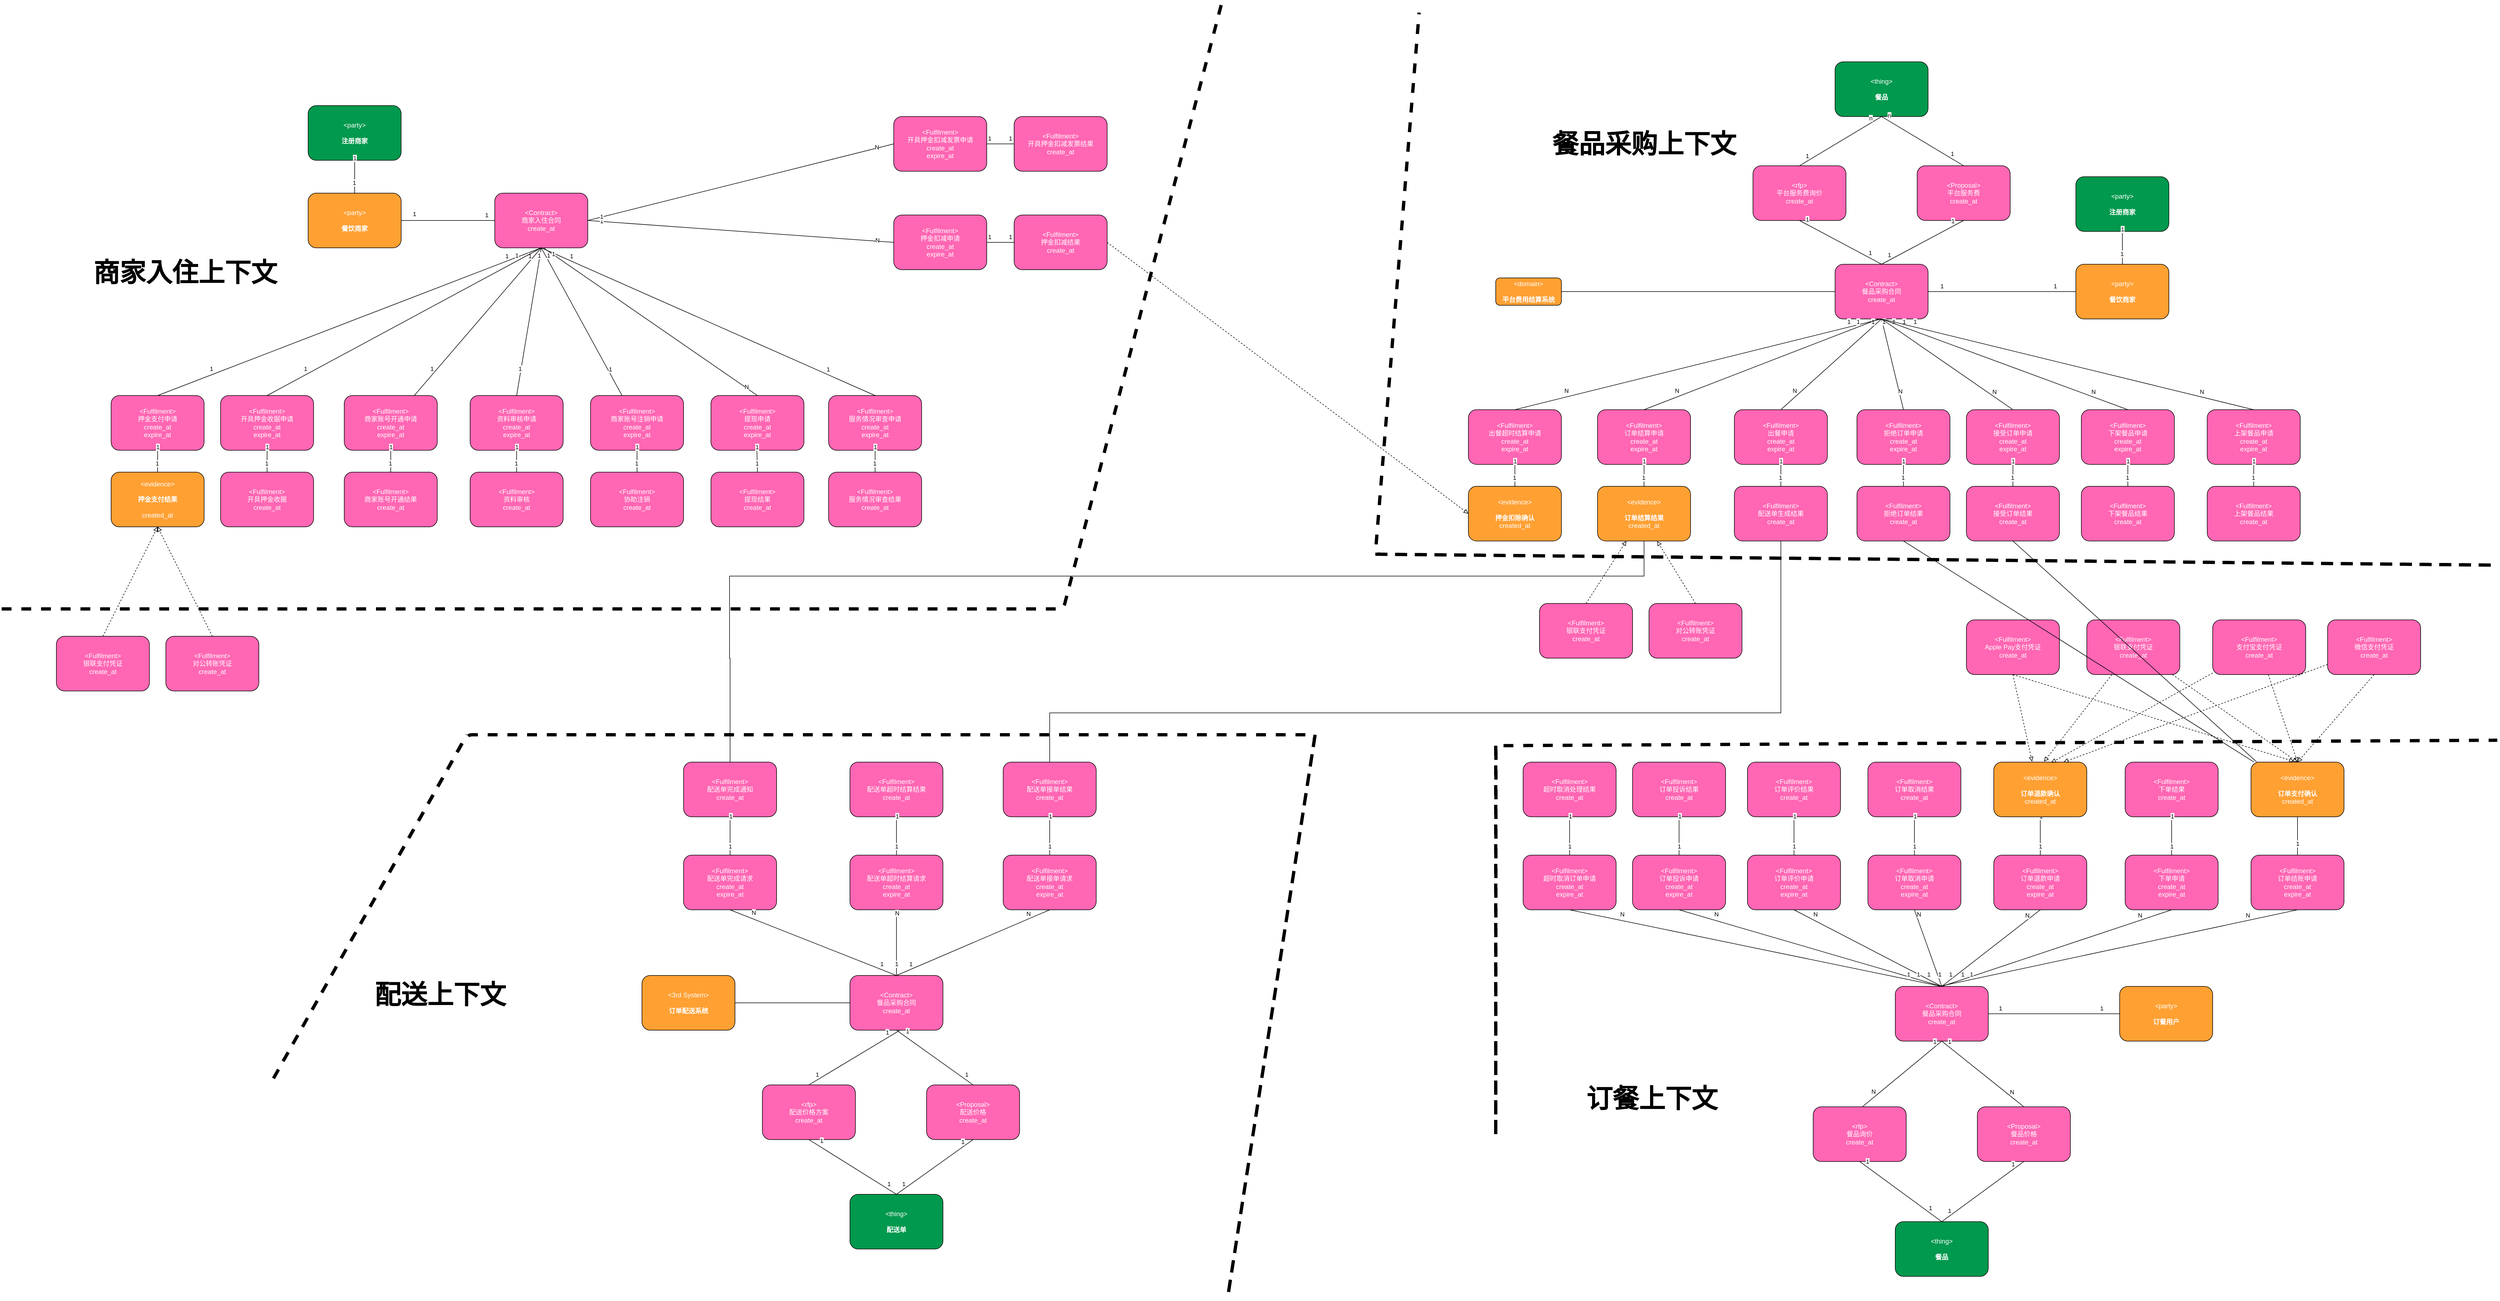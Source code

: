 <mxfile version="15.0.6" type="github">
  <diagram id="GhMib4twgw7_4yaa3OUu" name="Page-1">
    <mxGraphModel dx="5843" dy="3746" grid="1" gridSize="10" guides="1" tooltips="1" connect="1" arrows="1" fold="1" page="1" pageScale="1" pageWidth="1920" pageHeight="1200" math="0" shadow="0">
      <root>
        <mxCell id="0" />
        <mxCell id="1" parent="0" />
        <object label="&lt;font color=&quot;#ffffff&quot;&gt;&amp;lt;%type%&amp;gt;&lt;br&gt;商家入住合同&lt;br&gt;%createAt%&lt;br&gt;&lt;/font&gt;" placeholders="1" type="Contract" name="Name of the Contract" createAt="create_at" id="9WLNM4YeZtYHizWp_HL_-1">
          <mxCell style="rounded=1;whiteSpace=wrap;html=1;fillColor=#FF66B3;noLabel=0;comic=0;recursiveResize=1;" parent="1" vertex="1">
            <mxGeometry x="-899" y="-830" width="170" height="100" as="geometry" />
          </mxCell>
        </object>
        <object label="&lt;font color=&quot;#ffffff&quot;&gt;&amp;lt;%type%&amp;gt;&lt;br&gt;商家账号开通申请&lt;br&gt;%createAt%&lt;br&gt;%expireAt%&lt;br&gt;&lt;/font&gt;" placeholders="1" type="Fulfilment" name="Fulfilment Request" createAt="create_at" expireAt="expire_at" id="9WLNM4YeZtYHizWp_HL_-107">
          <mxCell style="rounded=1;whiteSpace=wrap;html=1;fillColor=#FF66B3;noLabel=0;comic=0;recursiveResize=1;" parent="1" vertex="1">
            <mxGeometry x="-1174" y="-460" width="170" height="100" as="geometry" />
          </mxCell>
        </object>
        <object label="&lt;font color=&quot;#ffffff&quot;&gt;&amp;lt;%type%&amp;gt;&lt;br&gt;资料审核申请&lt;br&gt;%createAt%&lt;br&gt;%expireAt%&lt;br&gt;&lt;/font&gt;" placeholders="1" type="Fulfilment" name="Fulfilment Request" createAt="create_at" expireAt="expire_at" id="9WLNM4YeZtYHizWp_HL_-108">
          <mxCell style="rounded=1;whiteSpace=wrap;html=1;fillColor=#FF66B3;noLabel=0;comic=0;recursiveResize=1;" parent="1" vertex="1">
            <mxGeometry x="-944" y="-460" width="170" height="100" as="geometry" />
          </mxCell>
        </object>
        <object label="&lt;font color=&quot;#ffffff&quot;&gt;&amp;lt;%type%&amp;gt;&lt;br&gt;资料审核&lt;br&gt;%createAt%&lt;br&gt;&lt;/font&gt;" placeholders="1" type="Fulfilment" name="Fulfilment Confirmation" createAt="create_at" id="9WLNM4YeZtYHizWp_HL_-110">
          <mxCell style="rounded=1;whiteSpace=wrap;html=1;fillColor=#FF66B3;noLabel=0;comic=0;recursiveResize=1;" parent="1" vertex="1">
            <mxGeometry x="-944" y="-320" width="170" height="100" as="geometry" />
          </mxCell>
        </object>
        <object label="&lt;font color=&quot;#ffffff&quot;&gt;&amp;lt;%type%&amp;gt;&lt;br&gt;商家账号开通结果&lt;br&gt;%createAt%&lt;br&gt;&lt;/font&gt;" placeholders="1" type="Fulfilment" name="Fulfilment Confirmation" createAt="create_at" id="9WLNM4YeZtYHizWp_HL_-112">
          <mxCell style="rounded=1;whiteSpace=wrap;html=1;fillColor=#FF66B3;noLabel=0;comic=0;recursiveResize=1;" parent="1" vertex="1">
            <mxGeometry x="-1174" y="-320" width="170" height="100" as="geometry" />
          </mxCell>
        </object>
        <object label="&lt;font color=&quot;#ffffff&quot;&gt;&amp;lt;%type%&amp;gt;&lt;br&gt;押金支付申请&lt;br&gt;%createAt%&lt;br&gt;%expireAt%&lt;br&gt;&lt;/font&gt;" placeholders="1" type="Fulfilment" name="Fulfilment Request" createAt="create_at" expireAt="expire_at" id="9WLNM4YeZtYHizWp_HL_-113">
          <mxCell style="rounded=1;whiteSpace=wrap;html=1;fillColor=#FF66B3;noLabel=0;comic=0;recursiveResize=1;" parent="1" vertex="1">
            <mxGeometry x="-1600" y="-460" width="170" height="100" as="geometry" />
          </mxCell>
        </object>
        <object label="&lt;font color=&quot;#ffffff&quot;&gt;&amp;lt;%type%&amp;gt;&lt;br&gt;&lt;br&gt;&lt;b&gt;押金支付结果&lt;br&gt;&lt;/b&gt;&lt;br&gt;%createAt%&lt;br&gt;&lt;/font&gt;" placeholders="1" type="evidence" name="Evidence As Role" createAt="created_at" id="9WLNM4YeZtYHizWp_HL_-115">
          <mxCell style="rounded=1;whiteSpace=wrap;html=1;noLabel=0;comic=0;recursiveResize=1;fillColor=#FFA033;" parent="1" vertex="1">
            <mxGeometry x="-1600" y="-320" width="170" height="100" as="geometry" />
          </mxCell>
        </object>
        <object label="&lt;font color=&quot;#ffffff&quot;&gt;&amp;lt;%type%&amp;gt;&lt;br&gt;银联支付凭证&lt;br&gt;%createAt%&lt;br&gt;&lt;/font&gt;" placeholders="1" type="Fulfilment" name="Fulfilment Confirmation" createAt="create_at" id="9WLNM4YeZtYHizWp_HL_-116">
          <mxCell style="rounded=1;whiteSpace=wrap;html=1;fillColor=#FF66B3;noLabel=0;comic=0;recursiveResize=1;" parent="1" vertex="1">
            <mxGeometry x="-1700" y="-20" width="170" height="100" as="geometry" />
          </mxCell>
        </object>
        <object label="&lt;font color=&quot;#ffffff&quot;&gt;&amp;lt;%type%&amp;gt;&lt;br&gt;对公转账凭证&lt;br&gt;%createAt%&lt;br&gt;&lt;/font&gt;" placeholders="1" type="Fulfilment" name="Fulfilment Confirmation" createAt="create_at" id="9WLNM4YeZtYHizWp_HL_-117">
          <mxCell style="rounded=1;whiteSpace=wrap;html=1;fillColor=#FF66B3;noLabel=0;comic=0;recursiveResize=1;" parent="1" vertex="1">
            <mxGeometry x="-1500" y="-20" width="170" height="100" as="geometry" />
          </mxCell>
        </object>
        <mxCell id="9WLNM4YeZtYHizWp_HL_-118" style="edgeStyle=none;rounded=0;orthogonalLoop=1;jettySize=auto;html=1;exitX=0.5;exitY=0;exitDx=0;exitDy=0;endArrow=block;endFill=0;dashed=1;entryX=0.5;entryY=1;entryDx=0;entryDy=0;" parent="1" source="9WLNM4YeZtYHizWp_HL_-117" target="9WLNM4YeZtYHizWp_HL_-115" edge="1">
          <mxGeometry relative="1" as="geometry">
            <mxPoint x="-1330" y="-100" as="sourcePoint" />
            <mxPoint x="-1260" y="-100" as="targetPoint" />
          </mxGeometry>
        </mxCell>
        <mxCell id="9WLNM4YeZtYHizWp_HL_-121" style="edgeStyle=none;rounded=0;orthogonalLoop=1;jettySize=auto;html=1;exitX=0.5;exitY=0;exitDx=0;exitDy=0;endArrow=block;endFill=0;dashed=1;entryX=0.5;entryY=1;entryDx=0;entryDy=0;" parent="1" source="9WLNM4YeZtYHizWp_HL_-116" target="9WLNM4YeZtYHizWp_HL_-115" edge="1">
          <mxGeometry relative="1" as="geometry">
            <mxPoint x="-1330" y="-100" as="sourcePoint" />
            <mxPoint x="-1260" y="-100" as="targetPoint" />
          </mxGeometry>
        </mxCell>
        <object label="&lt;font color=&quot;#ffffff&quot;&gt;&amp;lt;%type%&amp;gt;&lt;br&gt;商家账号注销申请&lt;br&gt;%createAt%&lt;br&gt;%expireAt%&lt;br&gt;&lt;/font&gt;" placeholders="1" type="Fulfilment" name="Fulfilment Request" createAt="create_at" expireAt="expire_at" id="9WLNM4YeZtYHizWp_HL_-122">
          <mxCell style="rounded=1;whiteSpace=wrap;html=1;fillColor=#FF66B3;noLabel=0;comic=0;recursiveResize=1;" parent="1" vertex="1">
            <mxGeometry x="-724" y="-460" width="170" height="100" as="geometry" />
          </mxCell>
        </object>
        <object label="&lt;font color=&quot;#ffffff&quot;&gt;&amp;lt;%type%&amp;gt;&lt;br&gt;协助注销&lt;br&gt;%createAt%&lt;br&gt;&lt;/font&gt;" placeholders="1" type="Fulfilment" name="Fulfilment Confirmation" createAt="create_at" id="9WLNM4YeZtYHizWp_HL_-123">
          <mxCell style="rounded=1;whiteSpace=wrap;html=1;fillColor=#FF66B3;noLabel=0;comic=0;recursiveResize=1;" parent="1" vertex="1">
            <mxGeometry x="-724" y="-320" width="170" height="100" as="geometry" />
          </mxCell>
        </object>
        <object label="&lt;font color=&quot;#ffffff&quot;&gt;&amp;lt;%type%&amp;gt;&lt;br&gt;提现申请&lt;br&gt;%createAt%&lt;br&gt;%expireAt%&lt;br&gt;&lt;/font&gt;" placeholders="1" type="Fulfilment" name="Fulfilment Request" createAt="create_at" expireAt="expire_at" id="9WLNM4YeZtYHizWp_HL_-124">
          <mxCell style="rounded=1;whiteSpace=wrap;html=1;fillColor=#FF66B3;noLabel=0;comic=0;recursiveResize=1;" parent="1" vertex="1">
            <mxGeometry x="-504" y="-460" width="170" height="100" as="geometry" />
          </mxCell>
        </object>
        <object label="&lt;font color=&quot;#ffffff&quot;&gt;&amp;lt;%type%&amp;gt;&lt;br&gt;提现结果&lt;br&gt;%createAt%&lt;br&gt;&lt;/font&gt;" placeholders="1" type="Fulfilment" name="Fulfilment Confirmation" createAt="create_at" id="9WLNM4YeZtYHizWp_HL_-125">
          <mxCell style="rounded=1;whiteSpace=wrap;html=1;fillColor=#FF66B3;noLabel=0;comic=0;recursiveResize=1;" parent="1" vertex="1">
            <mxGeometry x="-504" y="-320" width="170" height="100" as="geometry" />
          </mxCell>
        </object>
        <object label="&lt;font color=&quot;#ffffff&quot;&gt;&amp;lt;%type%&amp;gt;&lt;br&gt;开具押金收据申请&lt;br&gt;%createAt%&lt;br&gt;%expireAt%&lt;br&gt;&lt;/font&gt;" placeholders="1" type="Fulfilment" name="Fulfilment Request" createAt="create_at" expireAt="expire_at" id="9WLNM4YeZtYHizWp_HL_-126">
          <mxCell style="rounded=1;whiteSpace=wrap;html=1;fillColor=#FF66B3;noLabel=0;comic=0;recursiveResize=1;" parent="1" vertex="1">
            <mxGeometry x="-1400" y="-460" width="170" height="100" as="geometry" />
          </mxCell>
        </object>
        <object label="&lt;font color=&quot;#ffffff&quot;&gt;&amp;lt;%type%&amp;gt;&lt;br&gt;开具押金收据&lt;br&gt;%createAt%&lt;br&gt;&lt;/font&gt;" placeholders="1" type="Fulfilment" name="Fulfilment Confirmation" createAt="create_at" id="9WLNM4YeZtYHizWp_HL_-127">
          <mxCell style="rounded=1;whiteSpace=wrap;html=1;fillColor=#FF66B3;noLabel=0;comic=0;recursiveResize=1;" parent="1" vertex="1">
            <mxGeometry x="-1400" y="-320" width="170" height="100" as="geometry" />
          </mxCell>
        </object>
        <object label="&lt;font color=&quot;#ffffff&quot;&gt;&amp;lt;%type%&amp;gt;&lt;br&gt;服务情况审查申请&lt;br&gt;%createAt%&lt;br&gt;%expireAt%&lt;br&gt;&lt;/font&gt;" placeholders="1" type="Fulfilment" name="Fulfilment Request" createAt="create_at" expireAt="expire_at" id="9WLNM4YeZtYHizWp_HL_-128">
          <mxCell style="rounded=1;whiteSpace=wrap;html=1;fillColor=#FF66B3;noLabel=0;comic=0;recursiveResize=1;" parent="1" vertex="1">
            <mxGeometry x="-289" y="-460" width="170" height="100" as="geometry" />
          </mxCell>
        </object>
        <object label="&lt;font color=&quot;#ffffff&quot;&gt;&amp;lt;%type%&amp;gt;&lt;br&gt;服务情况审查结果&lt;br&gt;%createAt%&lt;br&gt;&lt;/font&gt;" placeholders="1" type="Fulfilment" name="Fulfilment Confirmation" createAt="create_at" id="9WLNM4YeZtYHizWp_HL_-129">
          <mxCell style="rounded=1;whiteSpace=wrap;html=1;fillColor=#FF66B3;noLabel=0;comic=0;recursiveResize=1;" parent="1" vertex="1">
            <mxGeometry x="-289" y="-320" width="170" height="100" as="geometry" />
          </mxCell>
        </object>
        <object label="&lt;font color=&quot;#ffffff&quot;&gt;&amp;lt;%type%&amp;gt;&lt;br&gt;押金扣减申请&lt;br&gt;%createAt%&lt;br&gt;%expireAt%&lt;br&gt;&lt;/font&gt;" placeholders="1" type="Fulfilment" name="Fulfilment Request" createAt="create_at" expireAt="expire_at" id="9WLNM4YeZtYHizWp_HL_-130">
          <mxCell style="rounded=1;whiteSpace=wrap;html=1;fillColor=#FF66B3;noLabel=0;comic=0;recursiveResize=1;" parent="1" vertex="1">
            <mxGeometry x="-170" y="-790" width="170" height="100" as="geometry" />
          </mxCell>
        </object>
        <object label="&lt;font color=&quot;#ffffff&quot;&gt;&amp;lt;%type%&amp;gt;&lt;br&gt;押金扣减结果&lt;br&gt;%createAt%&lt;br&gt;&lt;/font&gt;" placeholders="1" type="Fulfilment" name="Fulfilment Confirmation" createAt="create_at" id="9WLNM4YeZtYHizWp_HL_-131">
          <mxCell style="rounded=1;whiteSpace=wrap;html=1;fillColor=#FF66B3;noLabel=0;comic=0;recursiveResize=1;" parent="1" vertex="1">
            <mxGeometry x="50" y="-790" width="170" height="100" as="geometry" />
          </mxCell>
        </object>
        <object label="&lt;font color=&quot;#ffffff&quot;&gt;&amp;lt;%type%&amp;gt;&lt;br&gt;开具押金扣减发票申请&lt;br&gt;%createAt%&lt;br&gt;%expireAt%&lt;br&gt;&lt;/font&gt;" placeholders="1" type="Fulfilment" name="Fulfilment Request" createAt="create_at" expireAt="expire_at" id="9WLNM4YeZtYHizWp_HL_-132">
          <mxCell style="rounded=1;whiteSpace=wrap;html=1;fillColor=#FF66B3;noLabel=0;comic=0;recursiveResize=1;" parent="1" vertex="1">
            <mxGeometry x="-170" y="-970" width="170" height="100" as="geometry" />
          </mxCell>
        </object>
        <object label="&lt;font color=&quot;#ffffff&quot;&gt;&amp;lt;%type%&amp;gt;&lt;br&gt;开具押金扣减发票结果&lt;br&gt;%createAt%&lt;br&gt;&lt;/font&gt;" placeholders="1" type="Fulfilment" name="Fulfilment Confirmation" createAt="create_at" id="9WLNM4YeZtYHizWp_HL_-133">
          <mxCell style="rounded=1;whiteSpace=wrap;html=1;fillColor=#FF66B3;noLabel=0;comic=0;recursiveResize=1;" parent="1" vertex="1">
            <mxGeometry x="50" y="-970" width="170" height="100" as="geometry" />
          </mxCell>
        </object>
        <mxCell id="9WLNM4YeZtYHizWp_HL_-134" style="rounded=0;orthogonalLoop=1;jettySize=auto;html=1;exitX=0.5;exitY=1;exitDx=0;exitDy=0;entryX=0.5;entryY=0;entryDx=0;entryDy=0;endArrow=none;endFill=0;" parent="1" source="9WLNM4YeZtYHizWp_HL_-1" target="9WLNM4YeZtYHizWp_HL_-113" edge="1">
          <mxGeometry relative="1" as="geometry">
            <mxPoint x="-1020" y="-520" as="sourcePoint" />
            <mxPoint x="-920" y="-520" as="targetPoint" />
          </mxGeometry>
        </mxCell>
        <mxCell id="9WLNM4YeZtYHizWp_HL_-135" value="1" style="edgeLabel;html=1;align=center;verticalAlign=middle;resizable=0;points=[];" parent="9WLNM4YeZtYHizWp_HL_-134" vertex="1" connectable="0">
          <mxGeometry x="-0.82" relative="1" as="geometry">
            <mxPoint y="-10" as="offset" />
          </mxGeometry>
        </mxCell>
        <mxCell id="9WLNM4YeZtYHizWp_HL_-136" value="1" style="edgeLabel;html=1;align=center;verticalAlign=middle;resizable=0;points=[];" parent="9WLNM4YeZtYHizWp_HL_-134" vertex="1" connectable="0">
          <mxGeometry x="0.72" y="-1" relative="1" as="geometry">
            <mxPoint y="-11" as="offset" />
          </mxGeometry>
        </mxCell>
        <mxCell id="9WLNM4YeZtYHizWp_HL_-137" style="rounded=0;orthogonalLoop=1;jettySize=auto;html=1;exitX=0.5;exitY=1;exitDx=0;exitDy=0;endArrow=none;endFill=0;" parent="1" source="9WLNM4YeZtYHizWp_HL_-1" target="9WLNM4YeZtYHizWp_HL_-107" edge="1">
          <mxGeometry relative="1" as="geometry">
            <mxPoint x="-815" y="-720" as="sourcePoint" />
            <mxPoint x="-1505" y="-450" as="targetPoint" />
          </mxGeometry>
        </mxCell>
        <mxCell id="9WLNM4YeZtYHizWp_HL_-138" value="1" style="edgeLabel;html=1;align=center;verticalAlign=middle;resizable=0;points=[];" parent="9WLNM4YeZtYHizWp_HL_-137" vertex="1" connectable="0">
          <mxGeometry x="-0.82" relative="1" as="geometry">
            <mxPoint y="-10" as="offset" />
          </mxGeometry>
        </mxCell>
        <mxCell id="9WLNM4YeZtYHizWp_HL_-139" value="1" style="edgeLabel;html=1;align=center;verticalAlign=middle;resizable=0;points=[];" parent="9WLNM4YeZtYHizWp_HL_-137" vertex="1" connectable="0">
          <mxGeometry x="0.72" y="-1" relative="1" as="geometry">
            <mxPoint y="-11" as="offset" />
          </mxGeometry>
        </mxCell>
        <mxCell id="9WLNM4YeZtYHizWp_HL_-140" style="rounded=0;orthogonalLoop=1;jettySize=auto;html=1;exitX=0.5;exitY=1;exitDx=0;exitDy=0;entryX=0.5;entryY=0;entryDx=0;entryDy=0;endArrow=none;endFill=0;" parent="1" source="9WLNM4YeZtYHizWp_HL_-1" target="9WLNM4YeZtYHizWp_HL_-108" edge="1">
          <mxGeometry relative="1" as="geometry">
            <mxPoint x="-805" y="-710" as="sourcePoint" />
            <mxPoint x="-1495" y="-440" as="targetPoint" />
          </mxGeometry>
        </mxCell>
        <mxCell id="9WLNM4YeZtYHizWp_HL_-141" value="1" style="edgeLabel;html=1;align=center;verticalAlign=middle;resizable=0;points=[];" parent="9WLNM4YeZtYHizWp_HL_-140" vertex="1" connectable="0">
          <mxGeometry x="-0.82" relative="1" as="geometry">
            <mxPoint y="-10" as="offset" />
          </mxGeometry>
        </mxCell>
        <mxCell id="9WLNM4YeZtYHizWp_HL_-142" value="1" style="edgeLabel;html=1;align=center;verticalAlign=middle;resizable=0;points=[];" parent="9WLNM4YeZtYHizWp_HL_-140" vertex="1" connectable="0">
          <mxGeometry x="0.72" y="-1" relative="1" as="geometry">
            <mxPoint y="-11" as="offset" />
          </mxGeometry>
        </mxCell>
        <mxCell id="9WLNM4YeZtYHizWp_HL_-143" style="rounded=0;orthogonalLoop=1;jettySize=auto;html=1;exitX=0.5;exitY=1;exitDx=0;exitDy=0;endArrow=none;endFill=0;" parent="1" source="9WLNM4YeZtYHizWp_HL_-1" target="9WLNM4YeZtYHizWp_HL_-122" edge="1">
          <mxGeometry relative="1" as="geometry">
            <mxPoint x="-815" y="-720" as="sourcePoint" />
            <mxPoint x="-1025" y="-450" as="targetPoint" />
          </mxGeometry>
        </mxCell>
        <mxCell id="9WLNM4YeZtYHizWp_HL_-144" value="1" style="edgeLabel;html=1;align=center;verticalAlign=middle;resizable=0;points=[];" parent="9WLNM4YeZtYHizWp_HL_-143" vertex="1" connectable="0">
          <mxGeometry x="-0.82" relative="1" as="geometry">
            <mxPoint y="-10" as="offset" />
          </mxGeometry>
        </mxCell>
        <mxCell id="9WLNM4YeZtYHizWp_HL_-145" value="1" style="edgeLabel;html=1;align=center;verticalAlign=middle;resizable=0;points=[];" parent="9WLNM4YeZtYHizWp_HL_-143" vertex="1" connectable="0">
          <mxGeometry x="0.72" y="-1" relative="1" as="geometry">
            <mxPoint y="-11" as="offset" />
          </mxGeometry>
        </mxCell>
        <mxCell id="9WLNM4YeZtYHizWp_HL_-152" style="rounded=0;orthogonalLoop=1;jettySize=auto;html=1;exitX=0.5;exitY=1;exitDx=0;exitDy=0;endArrow=none;endFill=0;entryX=0.5;entryY=0;entryDx=0;entryDy=0;" parent="1" source="9WLNM4YeZtYHizWp_HL_-1" target="9WLNM4YeZtYHizWp_HL_-126" edge="1">
          <mxGeometry relative="1" as="geometry">
            <mxPoint x="-804" y="-720" as="sourcePoint" />
            <mxPoint x="-804.844" y="-450" as="targetPoint" />
          </mxGeometry>
        </mxCell>
        <mxCell id="9WLNM4YeZtYHizWp_HL_-153" value="1" style="edgeLabel;html=1;align=center;verticalAlign=middle;resizable=0;points=[];" parent="9WLNM4YeZtYHizWp_HL_-152" vertex="1" connectable="0">
          <mxGeometry x="-0.82" relative="1" as="geometry">
            <mxPoint y="-10" as="offset" />
          </mxGeometry>
        </mxCell>
        <mxCell id="9WLNM4YeZtYHizWp_HL_-154" value="1" style="edgeLabel;html=1;align=center;verticalAlign=middle;resizable=0;points=[];" parent="9WLNM4YeZtYHizWp_HL_-152" vertex="1" connectable="0">
          <mxGeometry x="0.72" y="-1" relative="1" as="geometry">
            <mxPoint y="-11" as="offset" />
          </mxGeometry>
        </mxCell>
        <mxCell id="9WLNM4YeZtYHizWp_HL_-155" style="rounded=0;orthogonalLoop=1;jettySize=auto;html=1;exitX=0.5;exitY=1;exitDx=0;exitDy=0;endArrow=none;endFill=0;entryX=0.5;entryY=0;entryDx=0;entryDy=0;" parent="1" source="9WLNM4YeZtYHizWp_HL_-1" target="9WLNM4YeZtYHizWp_HL_-128" edge="1">
          <mxGeometry relative="1" as="geometry">
            <mxPoint x="-804" y="-720" as="sourcePoint" />
            <mxPoint x="-656.344" y="-450" as="targetPoint" />
          </mxGeometry>
        </mxCell>
        <mxCell id="9WLNM4YeZtYHizWp_HL_-156" value="1" style="edgeLabel;html=1;align=center;verticalAlign=middle;resizable=0;points=[];" parent="9WLNM4YeZtYHizWp_HL_-155" vertex="1" connectable="0">
          <mxGeometry x="-0.82" relative="1" as="geometry">
            <mxPoint y="-10" as="offset" />
          </mxGeometry>
        </mxCell>
        <mxCell id="9WLNM4YeZtYHizWp_HL_-157" value="1" style="edgeLabel;html=1;align=center;verticalAlign=middle;resizable=0;points=[];" parent="9WLNM4YeZtYHizWp_HL_-155" vertex="1" connectable="0">
          <mxGeometry x="0.72" y="-1" relative="1" as="geometry">
            <mxPoint y="-11" as="offset" />
          </mxGeometry>
        </mxCell>
        <object label="" n="1" m="*" id="9WLNM4YeZtYHizWp_HL_-161">
          <mxCell style="rounded=0;orthogonalLoop=1;jettySize=auto;html=1;exitX=1;exitY=0.5;exitDx=0;exitDy=0;endArrow=none;endFill=0;entryX=0;entryY=0.5;entryDx=0;entryDy=0;" parent="1" source="9WLNM4YeZtYHizWp_HL_-1" target="9WLNM4YeZtYHizWp_HL_-130" edge="1">
            <mxGeometry relative="1" as="geometry">
              <mxPoint x="-684" y="-870" as="sourcePoint" />
              <mxPoint x="-289" y="-600" as="targetPoint" />
            </mxGeometry>
          </mxCell>
        </object>
        <mxCell id="9WLNM4YeZtYHizWp_HL_-168" value="N" style="edgeLabel;html=1;align=center;verticalAlign=middle;resizable=0;points=[];" parent="9WLNM4YeZtYHizWp_HL_-161" vertex="1" connectable="0">
          <mxGeometry x="0.889" y="2" relative="1" as="geometry">
            <mxPoint as="offset" />
          </mxGeometry>
        </mxCell>
        <mxCell id="9WLNM4YeZtYHizWp_HL_-169" value="1" style="edgeLabel;html=1;align=center;verticalAlign=middle;resizable=0;points=[];" parent="9WLNM4YeZtYHizWp_HL_-161" vertex="1" connectable="0">
          <mxGeometry x="-0.911" y="1" relative="1" as="geometry">
            <mxPoint as="offset" />
          </mxGeometry>
        </mxCell>
        <object label="" n="1" m="*" id="9WLNM4YeZtYHizWp_HL_-173">
          <mxCell style="rounded=0;orthogonalLoop=1;jettySize=auto;html=1;endArrow=none;endFill=0;entryX=0.5;entryY=0;entryDx=0;entryDy=0;" parent="1" target="9WLNM4YeZtYHizWp_HL_-124" edge="1">
            <mxGeometry relative="1" as="geometry">
              <mxPoint x="-810" y="-730" as="sourcePoint" />
              <mxPoint x="-160" y="-730" as="targetPoint" />
            </mxGeometry>
          </mxCell>
        </object>
        <mxCell id="9WLNM4YeZtYHizWp_HL_-174" value="N" style="edgeLabel;html=1;align=center;verticalAlign=middle;resizable=0;points=[];" parent="9WLNM4YeZtYHizWp_HL_-173" vertex="1" connectable="0">
          <mxGeometry x="0.889" y="2" relative="1" as="geometry">
            <mxPoint as="offset" />
          </mxGeometry>
        </mxCell>
        <mxCell id="9WLNM4YeZtYHizWp_HL_-175" value="1" style="edgeLabel;html=1;align=center;verticalAlign=middle;resizable=0;points=[];" parent="9WLNM4YeZtYHizWp_HL_-173" vertex="1" connectable="0">
          <mxGeometry x="-0.911" y="1" relative="1" as="geometry">
            <mxPoint as="offset" />
          </mxGeometry>
        </mxCell>
        <object label="" n="1" m="*" id="9WLNM4YeZtYHizWp_HL_-176">
          <mxCell style="rounded=0;orthogonalLoop=1;jettySize=auto;html=1;exitX=1;exitY=0.5;exitDx=0;exitDy=0;endArrow=none;endFill=0;entryX=0;entryY=0.5;entryDx=0;entryDy=0;" parent="1" source="9WLNM4YeZtYHizWp_HL_-1" target="9WLNM4YeZtYHizWp_HL_-132" edge="1">
            <mxGeometry relative="1" as="geometry">
              <mxPoint x="-719" y="-770" as="sourcePoint" />
              <mxPoint x="-160" y="-730" as="targetPoint" />
            </mxGeometry>
          </mxCell>
        </object>
        <mxCell id="9WLNM4YeZtYHizWp_HL_-177" value="N" style="edgeLabel;html=1;align=center;verticalAlign=middle;resizable=0;points=[];" parent="9WLNM4YeZtYHizWp_HL_-176" vertex="1" connectable="0">
          <mxGeometry x="0.889" y="2" relative="1" as="geometry">
            <mxPoint as="offset" />
          </mxGeometry>
        </mxCell>
        <mxCell id="9WLNM4YeZtYHizWp_HL_-178" value="1" style="edgeLabel;html=1;align=center;verticalAlign=middle;resizable=0;points=[];" parent="9WLNM4YeZtYHizWp_HL_-176" vertex="1" connectable="0">
          <mxGeometry x="-0.911" y="1" relative="1" as="geometry">
            <mxPoint as="offset" />
          </mxGeometry>
        </mxCell>
        <mxCell id="9WLNM4YeZtYHizWp_HL_-179" style="rounded=0;orthogonalLoop=1;jettySize=auto;html=1;exitX=0.5;exitY=1;exitDx=0;exitDy=0;entryX=0.5;entryY=0;entryDx=0;entryDy=0;endArrow=none;endFill=0;" parent="1" source="9WLNM4YeZtYHizWp_HL_-113" target="9WLNM4YeZtYHizWp_HL_-115" edge="1">
          <mxGeometry relative="1" as="geometry">
            <mxPoint x="-804" y="-720" as="sourcePoint" />
            <mxPoint x="-1505" y="-450" as="targetPoint" />
          </mxGeometry>
        </mxCell>
        <mxCell id="9WLNM4YeZtYHizWp_HL_-180" value="1" style="edgeLabel;html=1;align=center;verticalAlign=middle;resizable=0;points=[];" parent="9WLNM4YeZtYHizWp_HL_-179" vertex="1" connectable="0">
          <mxGeometry x="-0.82" relative="1" as="geometry">
            <mxPoint y="-10" as="offset" />
          </mxGeometry>
        </mxCell>
        <mxCell id="9WLNM4YeZtYHizWp_HL_-181" value="1" style="edgeLabel;html=1;align=center;verticalAlign=middle;resizable=0;points=[];" parent="9WLNM4YeZtYHizWp_HL_-179" vertex="1" connectable="0">
          <mxGeometry x="0.72" y="-1" relative="1" as="geometry">
            <mxPoint y="-11" as="offset" />
          </mxGeometry>
        </mxCell>
        <mxCell id="9WLNM4YeZtYHizWp_HL_-186" style="rounded=0;orthogonalLoop=1;jettySize=auto;html=1;entryX=0.5;entryY=0;entryDx=0;entryDy=0;endArrow=none;endFill=0;exitX=0.5;exitY=1;exitDx=0;exitDy=0;" parent="1" source="9WLNM4YeZtYHizWp_HL_-107" target="9WLNM4YeZtYHizWp_HL_-112" edge="1">
          <mxGeometry relative="1" as="geometry">
            <mxPoint x="-1090" y="-360" as="sourcePoint" />
            <mxPoint x="-1495" y="-300" as="targetPoint" />
          </mxGeometry>
        </mxCell>
        <mxCell id="9WLNM4YeZtYHizWp_HL_-187" value="1" style="edgeLabel;html=1;align=center;verticalAlign=middle;resizable=0;points=[];" parent="9WLNM4YeZtYHizWp_HL_-186" vertex="1" connectable="0">
          <mxGeometry x="-0.82" relative="1" as="geometry">
            <mxPoint y="-10" as="offset" />
          </mxGeometry>
        </mxCell>
        <mxCell id="9WLNM4YeZtYHizWp_HL_-188" value="1" style="edgeLabel;html=1;align=center;verticalAlign=middle;resizable=0;points=[];" parent="9WLNM4YeZtYHizWp_HL_-186" vertex="1" connectable="0">
          <mxGeometry x="0.72" y="-1" relative="1" as="geometry">
            <mxPoint y="-11" as="offset" />
          </mxGeometry>
        </mxCell>
        <mxCell id="9WLNM4YeZtYHizWp_HL_-189" style="rounded=0;orthogonalLoop=1;jettySize=auto;html=1;entryX=0.5;entryY=0;entryDx=0;entryDy=0;endArrow=none;endFill=0;exitX=0.5;exitY=1;exitDx=0;exitDy=0;" parent="1" source="9WLNM4YeZtYHizWp_HL_-126" target="9WLNM4YeZtYHizWp_HL_-127" edge="1">
          <mxGeometry relative="1" as="geometry">
            <mxPoint x="-1079" y="-350" as="sourcePoint" />
            <mxPoint x="-1079" y="-310" as="targetPoint" />
          </mxGeometry>
        </mxCell>
        <mxCell id="9WLNM4YeZtYHizWp_HL_-190" value="1" style="edgeLabel;html=1;align=center;verticalAlign=middle;resizable=0;points=[];" parent="9WLNM4YeZtYHizWp_HL_-189" vertex="1" connectable="0">
          <mxGeometry x="-0.82" relative="1" as="geometry">
            <mxPoint y="-10" as="offset" />
          </mxGeometry>
        </mxCell>
        <mxCell id="9WLNM4YeZtYHizWp_HL_-191" value="1" style="edgeLabel;html=1;align=center;verticalAlign=middle;resizable=0;points=[];" parent="9WLNM4YeZtYHizWp_HL_-189" vertex="1" connectable="0">
          <mxGeometry x="0.72" y="-1" relative="1" as="geometry">
            <mxPoint y="-11" as="offset" />
          </mxGeometry>
        </mxCell>
        <mxCell id="9WLNM4YeZtYHizWp_HL_-192" style="rounded=0;orthogonalLoop=1;jettySize=auto;html=1;endArrow=none;endFill=0;exitX=0.5;exitY=1;exitDx=0;exitDy=0;" parent="1" source="9WLNM4YeZtYHizWp_HL_-108" target="9WLNM4YeZtYHizWp_HL_-110" edge="1">
          <mxGeometry relative="1" as="geometry">
            <mxPoint x="-1079" y="-350" as="sourcePoint" />
            <mxPoint x="-1079" y="-310" as="targetPoint" />
          </mxGeometry>
        </mxCell>
        <mxCell id="9WLNM4YeZtYHizWp_HL_-193" value="1" style="edgeLabel;html=1;align=center;verticalAlign=middle;resizable=0;points=[];" parent="9WLNM4YeZtYHizWp_HL_-192" vertex="1" connectable="0">
          <mxGeometry x="-0.82" relative="1" as="geometry">
            <mxPoint y="-10" as="offset" />
          </mxGeometry>
        </mxCell>
        <mxCell id="9WLNM4YeZtYHizWp_HL_-194" value="1" style="edgeLabel;html=1;align=center;verticalAlign=middle;resizable=0;points=[];" parent="9WLNM4YeZtYHizWp_HL_-192" vertex="1" connectable="0">
          <mxGeometry x="0.72" y="-1" relative="1" as="geometry">
            <mxPoint y="-11" as="offset" />
          </mxGeometry>
        </mxCell>
        <mxCell id="9WLNM4YeZtYHizWp_HL_-195" style="rounded=0;orthogonalLoop=1;jettySize=auto;html=1;endArrow=none;endFill=0;exitX=0.5;exitY=1;exitDx=0;exitDy=0;" parent="1" source="9WLNM4YeZtYHizWp_HL_-122" target="9WLNM4YeZtYHizWp_HL_-123" edge="1">
          <mxGeometry relative="1" as="geometry">
            <mxPoint x="-849" y="-350" as="sourcePoint" />
            <mxPoint x="-849" y="-310" as="targetPoint" />
          </mxGeometry>
        </mxCell>
        <mxCell id="9WLNM4YeZtYHizWp_HL_-196" value="1" style="edgeLabel;html=1;align=center;verticalAlign=middle;resizable=0;points=[];" parent="9WLNM4YeZtYHizWp_HL_-195" vertex="1" connectable="0">
          <mxGeometry x="-0.82" relative="1" as="geometry">
            <mxPoint y="-10" as="offset" />
          </mxGeometry>
        </mxCell>
        <mxCell id="9WLNM4YeZtYHizWp_HL_-197" value="1" style="edgeLabel;html=1;align=center;verticalAlign=middle;resizable=0;points=[];" parent="9WLNM4YeZtYHizWp_HL_-195" vertex="1" connectable="0">
          <mxGeometry x="0.72" y="-1" relative="1" as="geometry">
            <mxPoint y="-11" as="offset" />
          </mxGeometry>
        </mxCell>
        <mxCell id="9WLNM4YeZtYHizWp_HL_-198" style="rounded=0;orthogonalLoop=1;jettySize=auto;html=1;endArrow=none;endFill=0;entryX=0.5;entryY=0;entryDx=0;entryDy=0;" parent="1" target="9WLNM4YeZtYHizWp_HL_-125" edge="1">
          <mxGeometry relative="1" as="geometry">
            <mxPoint x="-420" y="-360" as="sourcePoint" />
            <mxPoint x="-629" y="-310" as="targetPoint" />
          </mxGeometry>
        </mxCell>
        <mxCell id="9WLNM4YeZtYHizWp_HL_-199" value="1" style="edgeLabel;html=1;align=center;verticalAlign=middle;resizable=0;points=[];" parent="9WLNM4YeZtYHizWp_HL_-198" vertex="1" connectable="0">
          <mxGeometry x="-0.82" relative="1" as="geometry">
            <mxPoint y="-10" as="offset" />
          </mxGeometry>
        </mxCell>
        <mxCell id="9WLNM4YeZtYHizWp_HL_-200" value="1" style="edgeLabel;html=1;align=center;verticalAlign=middle;resizable=0;points=[];" parent="9WLNM4YeZtYHizWp_HL_-198" vertex="1" connectable="0">
          <mxGeometry x="0.72" y="-1" relative="1" as="geometry">
            <mxPoint y="-11" as="offset" />
          </mxGeometry>
        </mxCell>
        <mxCell id="9WLNM4YeZtYHizWp_HL_-201" style="rounded=0;orthogonalLoop=1;jettySize=auto;html=1;endArrow=none;endFill=0;exitX=0.5;exitY=1;exitDx=0;exitDy=0;" parent="1" source="9WLNM4YeZtYHizWp_HL_-128" target="9WLNM4YeZtYHizWp_HL_-129" edge="1">
          <mxGeometry relative="1" as="geometry">
            <mxPoint x="-619" y="-340" as="sourcePoint" />
            <mxPoint x="-619" y="-300" as="targetPoint" />
          </mxGeometry>
        </mxCell>
        <mxCell id="9WLNM4YeZtYHizWp_HL_-202" value="1" style="edgeLabel;html=1;align=center;verticalAlign=middle;resizable=0;points=[];" parent="9WLNM4YeZtYHizWp_HL_-201" vertex="1" connectable="0">
          <mxGeometry x="-0.82" relative="1" as="geometry">
            <mxPoint y="-10" as="offset" />
          </mxGeometry>
        </mxCell>
        <mxCell id="9WLNM4YeZtYHizWp_HL_-203" value="1" style="edgeLabel;html=1;align=center;verticalAlign=middle;resizable=0;points=[];" parent="9WLNM4YeZtYHizWp_HL_-201" vertex="1" connectable="0">
          <mxGeometry x="0.72" y="-1" relative="1" as="geometry">
            <mxPoint y="-11" as="offset" />
          </mxGeometry>
        </mxCell>
        <mxCell id="9WLNM4YeZtYHizWp_HL_-207" style="rounded=0;orthogonalLoop=1;jettySize=auto;html=1;endArrow=none;endFill=0;exitX=1;exitY=0.5;exitDx=0;exitDy=0;entryX=0;entryY=0.5;entryDx=0;entryDy=0;" parent="1" source="9WLNM4YeZtYHizWp_HL_-132" target="9WLNM4YeZtYHizWp_HL_-133" edge="1">
          <mxGeometry relative="1" as="geometry">
            <mxPoint x="-599" y="-320" as="sourcePoint" />
            <mxPoint x="-599" y="-280" as="targetPoint" />
          </mxGeometry>
        </mxCell>
        <mxCell id="9WLNM4YeZtYHizWp_HL_-208" value="1" style="edgeLabel;html=1;align=center;verticalAlign=middle;resizable=0;points=[];" parent="9WLNM4YeZtYHizWp_HL_-207" vertex="1" connectable="0">
          <mxGeometry x="-0.82" relative="1" as="geometry">
            <mxPoint y="-10" as="offset" />
          </mxGeometry>
        </mxCell>
        <mxCell id="9WLNM4YeZtYHizWp_HL_-209" value="1" style="edgeLabel;html=1;align=center;verticalAlign=middle;resizable=0;points=[];" parent="9WLNM4YeZtYHizWp_HL_-207" vertex="1" connectable="0">
          <mxGeometry x="0.72" y="-1" relative="1" as="geometry">
            <mxPoint y="-11" as="offset" />
          </mxGeometry>
        </mxCell>
        <object label="&lt;font color=&quot;#ffffff&quot;&gt;&amp;lt;%type%&amp;gt;&lt;br&gt;&lt;br&gt;&lt;b&gt;注册商家&lt;/b&gt;&lt;br&gt;&lt;/font&gt;" placeholders="1" type="party" name="Party" id="9WLNM4YeZtYHizWp_HL_-210">
          <mxCell style="rounded=1;whiteSpace=wrap;html=1;noLabel=0;comic=0;recursiveResize=1;fillColor=#00994D;" parent="1" vertex="1">
            <mxGeometry x="-1240" y="-990" width="170" height="100" as="geometry" />
          </mxCell>
        </object>
        <object label="&lt;font color=&quot;#ffffff&quot;&gt;&amp;lt;%type%&amp;gt;&lt;br&gt;&lt;br&gt;&lt;b&gt;餐饮商家&lt;/b&gt;&lt;br&gt;&lt;/font&gt;" placeholders="1" type="party" name="Party" id="9WLNM4YeZtYHizWp_HL_-211">
          <mxCell style="rounded=1;whiteSpace=wrap;html=1;noLabel=0;comic=0;recursiveResize=1;fillColor=#FFA033;" parent="1" vertex="1">
            <mxGeometry x="-1240" y="-830" width="170" height="100" as="geometry" />
          </mxCell>
        </object>
        <mxCell id="9WLNM4YeZtYHizWp_HL_-212" style="rounded=0;orthogonalLoop=1;jettySize=auto;html=1;exitX=0.5;exitY=1;exitDx=0;exitDy=0;endArrow=none;endFill=0;" parent="1" source="9WLNM4YeZtYHizWp_HL_-210" target="9WLNM4YeZtYHizWp_HL_-211" edge="1">
          <mxGeometry relative="1" as="geometry">
            <mxPoint x="-950" y="-600" as="sourcePoint" />
            <mxPoint x="-850" y="-600" as="targetPoint" />
          </mxGeometry>
        </mxCell>
        <mxCell id="9WLNM4YeZtYHizWp_HL_-213" value="1" style="edgeLabel;html=1;align=center;verticalAlign=middle;resizable=0;points=[];" parent="9WLNM4YeZtYHizWp_HL_-212" vertex="1" connectable="0">
          <mxGeometry x="-0.82" relative="1" as="geometry">
            <mxPoint y="-10" as="offset" />
          </mxGeometry>
        </mxCell>
        <mxCell id="9WLNM4YeZtYHizWp_HL_-214" value="1" style="edgeLabel;html=1;align=center;verticalAlign=middle;resizable=0;points=[];" parent="9WLNM4YeZtYHizWp_HL_-212" vertex="1" connectable="0">
          <mxGeometry x="0.72" y="-1" relative="1" as="geometry">
            <mxPoint y="-11" as="offset" />
          </mxGeometry>
        </mxCell>
        <mxCell id="9WLNM4YeZtYHizWp_HL_-215" style="rounded=0;orthogonalLoop=1;jettySize=auto;html=1;exitX=0;exitY=0.5;exitDx=0;exitDy=0;endArrow=none;endFill=0;entryX=1;entryY=0.5;entryDx=0;entryDy=0;" parent="1" source="9WLNM4YeZtYHizWp_HL_-1" target="9WLNM4YeZtYHizWp_HL_-211" edge="1">
          <mxGeometry relative="1" as="geometry">
            <mxPoint x="-1145" y="-880" as="sourcePoint" />
            <mxPoint x="-1145" y="-820" as="targetPoint" />
          </mxGeometry>
        </mxCell>
        <mxCell id="9WLNM4YeZtYHizWp_HL_-216" value="1" style="edgeLabel;html=1;align=center;verticalAlign=middle;resizable=0;points=[];" parent="9WLNM4YeZtYHizWp_HL_-215" vertex="1" connectable="0">
          <mxGeometry x="-0.82" relative="1" as="geometry">
            <mxPoint y="-10" as="offset" />
          </mxGeometry>
        </mxCell>
        <mxCell id="9WLNM4YeZtYHizWp_HL_-217" value="1" style="edgeLabel;html=1;align=center;verticalAlign=middle;resizable=0;points=[];" parent="9WLNM4YeZtYHizWp_HL_-215" vertex="1" connectable="0">
          <mxGeometry x="0.72" y="-1" relative="1" as="geometry">
            <mxPoint y="-11" as="offset" />
          </mxGeometry>
        </mxCell>
        <mxCell id="9WLNM4YeZtYHizWp_HL_-219" value="商家入住上下文" style="text;html=1;align=center;verticalAlign=middle;resizable=0;points=[];autosize=1;strokeColor=none;fillColor=none;fontSize=48;fontStyle=1" parent="1" vertex="1">
          <mxGeometry x="-1640" y="-715" width="350" height="60" as="geometry" />
        </mxCell>
        <object label="&lt;font color=&quot;#ffffff&quot;&gt;&amp;lt;%type%&amp;gt;&lt;br&gt;餐品采购合同&lt;br&gt;%createAt%&lt;br&gt;&lt;/font&gt;" placeholders="1" type="Contract" name="Name of the Contract" createAt="create_at" id="9WLNM4YeZtYHizWp_HL_-220">
          <mxCell style="rounded=1;whiteSpace=wrap;html=1;fillColor=#FF66B3;noLabel=0;comic=0;recursiveResize=1;" parent="1" vertex="1">
            <mxGeometry x="1550" y="-700" width="170" height="100" as="geometry" />
          </mxCell>
        </object>
        <object label="&lt;font color=&quot;#ffffff&quot; style=&quot;font-size: 12px&quot;&gt;&amp;lt;%type%&amp;gt;&lt;br style=&quot;font-size: 12px&quot;&gt;平台服务费&lt;br style=&quot;font-size: 12px&quot;&gt;%createAt%&lt;br style=&quot;font-size: 12px&quot;&gt;&lt;/font&gt;" placeholders="1" type="Proposal" name="Name of the Proposal" createAt="create_at" id="9WLNM4YeZtYHizWp_HL_-221">
          <mxCell style="rounded=1;whiteSpace=wrap;html=1;fillColor=#FF66B3;noLabel=0;comic=0;recursiveResize=1;fontSize=12;" parent="1" vertex="1">
            <mxGeometry x="1700" y="-880" width="170" height="100" as="geometry" />
          </mxCell>
        </object>
        <object label="&lt;font color=&quot;#ffffff&quot; style=&quot;font-size: 12px&quot;&gt;&amp;lt;rfp&amp;gt;&lt;br style=&quot;font-size: 12px&quot;&gt;平台服务费询价&lt;br style=&quot;font-size: 12px&quot;&gt;%createAt%&lt;br style=&quot;font-size: 12px&quot;&gt;&lt;/font&gt;" placeholders="1" type="Proposal" name="Name of the Proposal" createAt="create_at" id="9WLNM4YeZtYHizWp_HL_-222">
          <mxCell style="rounded=1;whiteSpace=wrap;html=1;fillColor=#FF66B3;noLabel=0;comic=0;recursiveResize=1;fontSize=12;" parent="1" vertex="1">
            <mxGeometry x="1400" y="-880" width="170" height="100" as="geometry" />
          </mxCell>
        </object>
        <object label="&lt;font color=&quot;#ffffff&quot;&gt;&amp;lt;%type%&amp;gt;&lt;br&gt;&lt;br&gt;&lt;b&gt;餐品&lt;/b&gt;&lt;br&gt;&lt;/font&gt;" placeholders="1" type="thing" name="Thing" id="9WLNM4YeZtYHizWp_HL_-223">
          <mxCell style="rounded=1;whiteSpace=wrap;html=1;noLabel=0;comic=0;recursiveResize=1;fillColor=#00994D;fontSize=12;" parent="1" vertex="1">
            <mxGeometry x="1550" y="-1070" width="170" height="100" as="geometry" />
          </mxCell>
        </object>
        <mxCell id="9WLNM4YeZtYHizWp_HL_-226" style="rounded=0;orthogonalLoop=1;jettySize=auto;html=1;endArrow=none;endFill=0;exitX=1;exitY=0.5;exitDx=0;exitDy=0;" parent="1" source="9WLNM4YeZtYHizWp_HL_-130" target="9WLNM4YeZtYHizWp_HL_-131" edge="1">
          <mxGeometry relative="1" as="geometry">
            <mxPoint x="10" y="-910" as="sourcePoint" />
            <mxPoint x="60" y="-910" as="targetPoint" />
          </mxGeometry>
        </mxCell>
        <mxCell id="9WLNM4YeZtYHizWp_HL_-227" value="1" style="edgeLabel;html=1;align=center;verticalAlign=middle;resizable=0;points=[];" parent="9WLNM4YeZtYHizWp_HL_-226" vertex="1" connectable="0">
          <mxGeometry x="-0.82" relative="1" as="geometry">
            <mxPoint y="-10" as="offset" />
          </mxGeometry>
        </mxCell>
        <mxCell id="9WLNM4YeZtYHizWp_HL_-228" value="1" style="edgeLabel;html=1;align=center;verticalAlign=middle;resizable=0;points=[];" parent="9WLNM4YeZtYHizWp_HL_-226" vertex="1" connectable="0">
          <mxGeometry x="0.72" y="-1" relative="1" as="geometry">
            <mxPoint y="-11" as="offset" />
          </mxGeometry>
        </mxCell>
        <mxCell id="9WLNM4YeZtYHizWp_HL_-229" style="rounded=0;orthogonalLoop=1;jettySize=auto;html=1;endArrow=none;endFill=0;exitX=0.5;exitY=0;exitDx=0;exitDy=0;entryX=0.5;entryY=1;entryDx=0;entryDy=0;" parent="1" source="9WLNM4YeZtYHizWp_HL_-222" target="9WLNM4YeZtYHizWp_HL_-223" edge="1">
          <mxGeometry relative="1" as="geometry">
            <mxPoint x="810" y="-780" as="sourcePoint" />
            <mxPoint x="860" y="-780" as="targetPoint" />
          </mxGeometry>
        </mxCell>
        <mxCell id="9WLNM4YeZtYHizWp_HL_-230" value="1" style="edgeLabel;html=1;align=center;verticalAlign=middle;resizable=0;points=[];" parent="9WLNM4YeZtYHizWp_HL_-229" vertex="1" connectable="0">
          <mxGeometry x="-0.82" relative="1" as="geometry">
            <mxPoint y="-10" as="offset" />
          </mxGeometry>
        </mxCell>
        <mxCell id="9WLNM4YeZtYHizWp_HL_-231" value="n" style="edgeLabel;html=1;align=center;verticalAlign=middle;resizable=0;points=[];" parent="9WLNM4YeZtYHizWp_HL_-229" vertex="1" connectable="0">
          <mxGeometry x="0.72" y="-1" relative="1" as="geometry">
            <mxPoint y="-11" as="offset" />
          </mxGeometry>
        </mxCell>
        <mxCell id="9WLNM4YeZtYHizWp_HL_-232" style="rounded=0;orthogonalLoop=1;jettySize=auto;html=1;endArrow=none;endFill=0;exitX=0.5;exitY=1;exitDx=0;exitDy=0;entryX=0.5;entryY=0;entryDx=0;entryDy=0;" parent="1" source="9WLNM4YeZtYHizWp_HL_-223" target="9WLNM4YeZtYHizWp_HL_-221" edge="1">
          <mxGeometry relative="1" as="geometry">
            <mxPoint x="1495" y="-870" as="sourcePoint" />
            <mxPoint x="1645" y="-960" as="targetPoint" />
          </mxGeometry>
        </mxCell>
        <mxCell id="9WLNM4YeZtYHizWp_HL_-233" value="n" style="edgeLabel;html=1;align=center;verticalAlign=middle;resizable=0;points=[];" parent="9WLNM4YeZtYHizWp_HL_-232" vertex="1" connectable="0">
          <mxGeometry x="-0.82" relative="1" as="geometry">
            <mxPoint y="-10" as="offset" />
          </mxGeometry>
        </mxCell>
        <mxCell id="9WLNM4YeZtYHizWp_HL_-234" value="1" style="edgeLabel;html=1;align=center;verticalAlign=middle;resizable=0;points=[];" parent="9WLNM4YeZtYHizWp_HL_-232" vertex="1" connectable="0">
          <mxGeometry x="0.72" y="-1" relative="1" as="geometry">
            <mxPoint y="-11" as="offset" />
          </mxGeometry>
        </mxCell>
        <mxCell id="9WLNM4YeZtYHizWp_HL_-235" style="rounded=0;orthogonalLoop=1;jettySize=auto;html=1;endArrow=none;endFill=0;exitX=0.5;exitY=1;exitDx=0;exitDy=0;entryX=0.5;entryY=0;entryDx=0;entryDy=0;" parent="1" source="9WLNM4YeZtYHizWp_HL_-222" target="9WLNM4YeZtYHizWp_HL_-220" edge="1">
          <mxGeometry relative="1" as="geometry">
            <mxPoint x="1505" y="-860" as="sourcePoint" />
            <mxPoint x="1655" y="-950" as="targetPoint" />
          </mxGeometry>
        </mxCell>
        <mxCell id="9WLNM4YeZtYHizWp_HL_-236" value="1" style="edgeLabel;html=1;align=center;verticalAlign=middle;resizable=0;points=[];" parent="9WLNM4YeZtYHizWp_HL_-235" vertex="1" connectable="0">
          <mxGeometry x="-0.82" relative="1" as="geometry">
            <mxPoint y="-10" as="offset" />
          </mxGeometry>
        </mxCell>
        <mxCell id="9WLNM4YeZtYHizWp_HL_-237" value="1" style="edgeLabel;html=1;align=center;verticalAlign=middle;resizable=0;points=[];" parent="9WLNM4YeZtYHizWp_HL_-235" vertex="1" connectable="0">
          <mxGeometry x="0.72" y="-1" relative="1" as="geometry">
            <mxPoint y="-11" as="offset" />
          </mxGeometry>
        </mxCell>
        <mxCell id="9WLNM4YeZtYHizWp_HL_-238" style="rounded=0;orthogonalLoop=1;jettySize=auto;html=1;endArrow=none;endFill=0;exitX=0.5;exitY=0;exitDx=0;exitDy=0;entryX=0.5;entryY=1;entryDx=0;entryDy=0;" parent="1" source="9WLNM4YeZtYHizWp_HL_-220" target="9WLNM4YeZtYHizWp_HL_-221" edge="1">
          <mxGeometry relative="1" as="geometry">
            <mxPoint x="1515" y="-850" as="sourcePoint" />
            <mxPoint x="1665" y="-940" as="targetPoint" />
          </mxGeometry>
        </mxCell>
        <mxCell id="9WLNM4YeZtYHizWp_HL_-239" value="1" style="edgeLabel;html=1;align=center;verticalAlign=middle;resizable=0;points=[];" parent="9WLNM4YeZtYHizWp_HL_-238" vertex="1" connectable="0">
          <mxGeometry x="-0.82" relative="1" as="geometry">
            <mxPoint y="-10" as="offset" />
          </mxGeometry>
        </mxCell>
        <mxCell id="9WLNM4YeZtYHizWp_HL_-240" value="1" style="edgeLabel;html=1;align=center;verticalAlign=middle;resizable=0;points=[];" parent="9WLNM4YeZtYHizWp_HL_-238" vertex="1" connectable="0">
          <mxGeometry x="0.72" y="-1" relative="1" as="geometry">
            <mxPoint y="-11" as="offset" />
          </mxGeometry>
        </mxCell>
        <object label="&lt;font color=&quot;#ffffff&quot;&gt;&amp;lt;%type%&amp;gt;&lt;br&gt;&lt;br&gt;&lt;b&gt;注册商家&lt;/b&gt;&lt;br&gt;&lt;/font&gt;" placeholders="1" type="party" name="Party" id="9WLNM4YeZtYHizWp_HL_-241">
          <mxCell style="rounded=1;whiteSpace=wrap;html=1;noLabel=0;comic=0;recursiveResize=1;fillColor=#00994D;" parent="1" vertex="1">
            <mxGeometry x="1990" y="-860" width="170" height="100" as="geometry" />
          </mxCell>
        </object>
        <object label="&lt;font color=&quot;#ffffff&quot;&gt;&amp;lt;%type%&amp;gt;&lt;br&gt;&lt;br&gt;&lt;b&gt;餐饮商家&lt;/b&gt;&lt;br&gt;&lt;/font&gt;" placeholders="1" type="party" name="Party" id="9WLNM4YeZtYHizWp_HL_-242">
          <mxCell style="rounded=1;whiteSpace=wrap;html=1;noLabel=0;comic=0;recursiveResize=1;fillColor=#FFA033;" parent="1" vertex="1">
            <mxGeometry x="1990" y="-700" width="170" height="100" as="geometry" />
          </mxCell>
        </object>
        <mxCell id="9WLNM4YeZtYHizWp_HL_-243" style="rounded=0;orthogonalLoop=1;jettySize=auto;html=1;exitX=0.5;exitY=1;exitDx=0;exitDy=0;endArrow=none;endFill=0;" parent="1" source="9WLNM4YeZtYHizWp_HL_-241" target="9WLNM4YeZtYHizWp_HL_-242" edge="1">
          <mxGeometry relative="1" as="geometry">
            <mxPoint x="2280" y="-470" as="sourcePoint" />
            <mxPoint x="2380" y="-470" as="targetPoint" />
          </mxGeometry>
        </mxCell>
        <mxCell id="9WLNM4YeZtYHizWp_HL_-244" value="1" style="edgeLabel;html=1;align=center;verticalAlign=middle;resizable=0;points=[];" parent="9WLNM4YeZtYHizWp_HL_-243" vertex="1" connectable="0">
          <mxGeometry x="-0.82" relative="1" as="geometry">
            <mxPoint y="-10" as="offset" />
          </mxGeometry>
        </mxCell>
        <mxCell id="9WLNM4YeZtYHizWp_HL_-245" value="1" style="edgeLabel;html=1;align=center;verticalAlign=middle;resizable=0;points=[];" parent="9WLNM4YeZtYHizWp_HL_-243" vertex="1" connectable="0">
          <mxGeometry x="0.72" y="-1" relative="1" as="geometry">
            <mxPoint y="-11" as="offset" />
          </mxGeometry>
        </mxCell>
        <mxCell id="9WLNM4YeZtYHizWp_HL_-247" style="rounded=0;orthogonalLoop=1;jettySize=auto;html=1;endArrow=none;endFill=0;exitX=1;exitY=0.5;exitDx=0;exitDy=0;entryX=0;entryY=0.5;entryDx=0;entryDy=0;" parent="1" source="9WLNM4YeZtYHizWp_HL_-220" target="9WLNM4YeZtYHizWp_HL_-242" edge="1">
          <mxGeometry relative="1" as="geometry">
            <mxPoint x="1645" y="-690" as="sourcePoint" />
            <mxPoint x="1795" y="-770" as="targetPoint" />
          </mxGeometry>
        </mxCell>
        <mxCell id="9WLNM4YeZtYHizWp_HL_-248" value="1" style="edgeLabel;html=1;align=center;verticalAlign=middle;resizable=0;points=[];" parent="9WLNM4YeZtYHizWp_HL_-247" vertex="1" connectable="0">
          <mxGeometry x="-0.82" relative="1" as="geometry">
            <mxPoint y="-10" as="offset" />
          </mxGeometry>
        </mxCell>
        <mxCell id="9WLNM4YeZtYHizWp_HL_-249" value="1" style="edgeLabel;html=1;align=center;verticalAlign=middle;resizable=0;points=[];" parent="9WLNM4YeZtYHizWp_HL_-247" vertex="1" connectable="0">
          <mxGeometry x="0.72" y="-1" relative="1" as="geometry">
            <mxPoint y="-11" as="offset" />
          </mxGeometry>
        </mxCell>
        <object label="&lt;font color=&quot;#ffffff&quot;&gt;&amp;lt;%type%&amp;gt;&lt;br&gt;上架&lt;/font&gt;&lt;span style=&quot;color: rgb(255 , 255 , 255)&quot;&gt;餐品&lt;/span&gt;&lt;font color=&quot;#ffffff&quot;&gt;申请&lt;br&gt;%createAt%&lt;br&gt;%expireAt%&lt;br&gt;&lt;/font&gt;" placeholders="1" type="Fulfilment" name="Fulfilment Request" createAt="create_at" expireAt="expire_at" id="9WLNM4YeZtYHizWp_HL_-250">
          <mxCell style="rounded=1;whiteSpace=wrap;html=1;fillColor=#FF66B3;noLabel=0;comic=0;recursiveResize=1;" parent="1" vertex="1">
            <mxGeometry x="2230" y="-434.15" width="170" height="100" as="geometry" />
          </mxCell>
        </object>
        <object label="&lt;font color=&quot;#ffffff&quot;&gt;&amp;lt;%type%&amp;gt;&lt;br&gt;上架&lt;/font&gt;&lt;span style=&quot;color: rgb(255 , 255 , 255)&quot;&gt;餐品&lt;/span&gt;&lt;font color=&quot;#ffffff&quot;&gt;结果&lt;br&gt;%createAt%&lt;br&gt;&lt;/font&gt;" placeholders="1" type="Fulfilment" name="Fulfilment Confirmation" createAt="create_at" id="9WLNM4YeZtYHizWp_HL_-251">
          <mxCell style="rounded=1;whiteSpace=wrap;html=1;fillColor=#FF66B3;noLabel=0;comic=0;recursiveResize=1;" parent="1" vertex="1">
            <mxGeometry x="2230" y="-294.15" width="170" height="100" as="geometry" />
          </mxCell>
        </object>
        <mxCell id="9WLNM4YeZtYHizWp_HL_-252" style="rounded=0;orthogonalLoop=1;jettySize=auto;html=1;endArrow=none;endFill=0;exitX=0.5;exitY=1;exitDx=0;exitDy=0;entryX=0.5;entryY=0;entryDx=0;entryDy=0;" parent="1" source="9WLNM4YeZtYHizWp_HL_-250" target="9WLNM4YeZtYHizWp_HL_-251" edge="1">
          <mxGeometry relative="1" as="geometry">
            <mxPoint x="2410" y="-554.15" as="sourcePoint" />
            <mxPoint x="2315" y="-304.15" as="targetPoint" />
          </mxGeometry>
        </mxCell>
        <mxCell id="9WLNM4YeZtYHizWp_HL_-253" value="1" style="edgeLabel;html=1;align=center;verticalAlign=middle;resizable=0;points=[];" parent="9WLNM4YeZtYHizWp_HL_-252" vertex="1" connectable="0">
          <mxGeometry x="-0.82" relative="1" as="geometry">
            <mxPoint y="-10" as="offset" />
          </mxGeometry>
        </mxCell>
        <mxCell id="9WLNM4YeZtYHizWp_HL_-254" value="1" style="edgeLabel;html=1;align=center;verticalAlign=middle;resizable=0;points=[];" parent="9WLNM4YeZtYHizWp_HL_-252" vertex="1" connectable="0">
          <mxGeometry x="0.72" y="-1" relative="1" as="geometry">
            <mxPoint y="-11" as="offset" />
          </mxGeometry>
        </mxCell>
        <object label="&lt;font color=&quot;#ffffff&quot;&gt;&amp;lt;%type%&amp;gt;&lt;br&gt;下架餐品申请&lt;br&gt;%createAt%&lt;br&gt;%expireAt%&lt;br&gt;&lt;/font&gt;" placeholders="1" type="Fulfilment" name="Fulfilment Request" createAt="create_at" expireAt="expire_at" id="9WLNM4YeZtYHizWp_HL_-257">
          <mxCell style="rounded=1;whiteSpace=wrap;html=1;fillColor=#FF66B3;noLabel=0;comic=0;recursiveResize=1;" parent="1" vertex="1">
            <mxGeometry x="2000" y="-434.15" width="170" height="100" as="geometry" />
          </mxCell>
        </object>
        <object label="&lt;font color=&quot;#ffffff&quot;&gt;&amp;lt;%type%&amp;gt;&lt;br&gt;下架&lt;/font&gt;&lt;span style=&quot;color: rgb(255 , 255 , 255)&quot;&gt;餐品&lt;/span&gt;&lt;font color=&quot;#ffffff&quot;&gt;结果&lt;br&gt;%createAt%&lt;br&gt;&lt;/font&gt;" placeholders="1" type="Fulfilment" name="Fulfilment Confirmation" createAt="create_at" id="9WLNM4YeZtYHizWp_HL_-258">
          <mxCell style="rounded=1;whiteSpace=wrap;html=1;fillColor=#FF66B3;noLabel=0;comic=0;recursiveResize=1;" parent="1" vertex="1">
            <mxGeometry x="2000" y="-294.15" width="170" height="100" as="geometry" />
          </mxCell>
        </object>
        <object label="&lt;font color=&quot;#ffffff&quot;&gt;&amp;lt;%type%&amp;gt;&lt;br&gt;接受订单申请&lt;br&gt;%createAt%&lt;br&gt;%expireAt%&lt;br&gt;&lt;/font&gt;" placeholders="1" type="Fulfilment" name="Fulfilment Request" createAt="create_at" expireAt="expire_at" id="9WLNM4YeZtYHizWp_HL_-262">
          <mxCell style="rounded=1;whiteSpace=wrap;html=1;fillColor=#FF66B3;noLabel=0;comic=0;recursiveResize=1;" parent="1" vertex="1">
            <mxGeometry x="1790" y="-434.15" width="170" height="100" as="geometry" />
          </mxCell>
        </object>
        <object label="&lt;font color=&quot;#ffffff&quot;&gt;&amp;lt;%type%&amp;gt;&lt;br&gt;接受订单结果&lt;br&gt;%createAt%&lt;br&gt;&lt;/font&gt;" placeholders="1" type="Fulfilment" name="Fulfilment Confirmation" createAt="create_at" id="9WLNM4YeZtYHizWp_HL_-263">
          <mxCell style="rounded=1;whiteSpace=wrap;html=1;fillColor=#FF66B3;noLabel=0;comic=0;recursiveResize=1;" parent="1" vertex="1">
            <mxGeometry x="1790" y="-294.15" width="170" height="100" as="geometry" />
          </mxCell>
        </object>
        <mxCell id="9WLNM4YeZtYHizWp_HL_-264" style="rounded=0;orthogonalLoop=1;jettySize=auto;html=1;endArrow=none;endFill=0;exitX=0.5;exitY=1;exitDx=0;exitDy=0;entryX=0.5;entryY=0;entryDx=0;entryDy=0;" parent="1" source="9WLNM4YeZtYHizWp_HL_-262" target="9WLNM4YeZtYHizWp_HL_-263" edge="1">
          <mxGeometry relative="1" as="geometry">
            <mxPoint x="1970" y="-554.15" as="sourcePoint" />
            <mxPoint x="1875" y="-304.15" as="targetPoint" />
          </mxGeometry>
        </mxCell>
        <mxCell id="9WLNM4YeZtYHizWp_HL_-265" value="1" style="edgeLabel;html=1;align=center;verticalAlign=middle;resizable=0;points=[];" parent="9WLNM4YeZtYHizWp_HL_-264" vertex="1" connectable="0">
          <mxGeometry x="-0.82" relative="1" as="geometry">
            <mxPoint y="-10" as="offset" />
          </mxGeometry>
        </mxCell>
        <mxCell id="9WLNM4YeZtYHizWp_HL_-266" value="1" style="edgeLabel;html=1;align=center;verticalAlign=middle;resizable=0;points=[];" parent="9WLNM4YeZtYHizWp_HL_-264" vertex="1" connectable="0">
          <mxGeometry x="0.72" y="-1" relative="1" as="geometry">
            <mxPoint y="-11" as="offset" />
          </mxGeometry>
        </mxCell>
        <object label="&lt;font color=&quot;#ffffff&quot;&gt;&amp;lt;%type%&amp;gt;&lt;br&gt;拒绝订单申请&lt;br&gt;%createAt%&lt;br&gt;%expireAt%&lt;br&gt;&lt;/font&gt;" placeholders="1" type="Fulfilment" name="Fulfilment Request" createAt="create_at" expireAt="expire_at" id="9WLNM4YeZtYHizWp_HL_-267">
          <mxCell style="rounded=1;whiteSpace=wrap;html=1;fillColor=#FF66B3;noLabel=0;comic=0;recursiveResize=1;" parent="1" vertex="1">
            <mxGeometry x="1590" y="-434.15" width="170" height="100" as="geometry" />
          </mxCell>
        </object>
        <object label="&lt;font color=&quot;#ffffff&quot;&gt;&amp;lt;%type%&amp;gt;&lt;br&gt;拒绝订单结果&lt;br&gt;%createAt%&lt;br&gt;&lt;/font&gt;" placeholders="1" type="Fulfilment" name="Fulfilment Confirmation" createAt="create_at" id="9WLNM4YeZtYHizWp_HL_-268">
          <mxCell style="rounded=1;whiteSpace=wrap;html=1;fillColor=#FF66B3;noLabel=0;comic=0;recursiveResize=1;" parent="1" vertex="1">
            <mxGeometry x="1590" y="-294.15" width="170" height="100" as="geometry" />
          </mxCell>
        </object>
        <mxCell id="9WLNM4YeZtYHizWp_HL_-269" style="rounded=0;orthogonalLoop=1;jettySize=auto;html=1;endArrow=none;endFill=0;exitX=0.5;exitY=1;exitDx=0;exitDy=0;entryX=0.5;entryY=0;entryDx=0;entryDy=0;" parent="1" source="9WLNM4YeZtYHizWp_HL_-267" target="9WLNM4YeZtYHizWp_HL_-268" edge="1">
          <mxGeometry relative="1" as="geometry">
            <mxPoint x="1770" y="-554.15" as="sourcePoint" />
            <mxPoint x="1675" y="-304.15" as="targetPoint" />
          </mxGeometry>
        </mxCell>
        <mxCell id="9WLNM4YeZtYHizWp_HL_-270" value="1" style="edgeLabel;html=1;align=center;verticalAlign=middle;resizable=0;points=[];" parent="9WLNM4YeZtYHizWp_HL_-269" vertex="1" connectable="0">
          <mxGeometry x="-0.82" relative="1" as="geometry">
            <mxPoint y="-10" as="offset" />
          </mxGeometry>
        </mxCell>
        <mxCell id="9WLNM4YeZtYHizWp_HL_-271" value="1" style="edgeLabel;html=1;align=center;verticalAlign=middle;resizable=0;points=[];" parent="9WLNM4YeZtYHizWp_HL_-269" vertex="1" connectable="0">
          <mxGeometry x="0.72" y="-1" relative="1" as="geometry">
            <mxPoint y="-11" as="offset" />
          </mxGeometry>
        </mxCell>
        <mxCell id="9WLNM4YeZtYHizWp_HL_-272" style="edgeStyle=none;rounded=0;orthogonalLoop=1;jettySize=auto;html=1;entryX=0.5;entryY=0;entryDx=0;entryDy=0;fontSize=12;" parent="1" source="9WLNM4YeZtYHizWp_HL_-258" target="9WLNM4YeZtYHizWp_HL_-258" edge="1">
          <mxGeometry relative="1" as="geometry" />
        </mxCell>
        <object label="&lt;font color=&quot;#ffffff&quot;&gt;&amp;lt;%type%&amp;gt;&lt;br&gt;出餐申请&lt;br&gt;%createAt%&lt;br&gt;%expireAt%&lt;br&gt;&lt;/font&gt;" placeholders="1" type="Fulfilment" name="Fulfilment Request" createAt="create_at" expireAt="expire_at" id="9WLNM4YeZtYHizWp_HL_-273">
          <mxCell style="rounded=1;whiteSpace=wrap;html=1;fillColor=#FF66B3;noLabel=0;comic=0;recursiveResize=1;" parent="1" vertex="1">
            <mxGeometry x="1366" y="-434.15" width="170" height="100" as="geometry" />
          </mxCell>
        </object>
        <object label="&lt;font color=&quot;#ffffff&quot;&gt;&amp;lt;%type%&amp;gt;&lt;br&gt;配送单生成结果&lt;br&gt;%createAt%&lt;br&gt;&lt;/font&gt;" placeholders="1" type="Fulfilment" name="Fulfilment Confirmation" createAt="create_at" id="9WLNM4YeZtYHizWp_HL_-274">
          <mxCell style="rounded=1;whiteSpace=wrap;html=1;fillColor=#FF66B3;noLabel=0;comic=0;recursiveResize=1;" parent="1" vertex="1">
            <mxGeometry x="1366" y="-294.15" width="170" height="100" as="geometry" />
          </mxCell>
        </object>
        <mxCell id="9WLNM4YeZtYHizWp_HL_-275" style="rounded=0;orthogonalLoop=1;jettySize=auto;html=1;endArrow=none;endFill=0;exitX=0.5;exitY=1;exitDx=0;exitDy=0;entryX=0.5;entryY=0;entryDx=0;entryDy=0;" parent="1" source="9WLNM4YeZtYHizWp_HL_-273" target="9WLNM4YeZtYHizWp_HL_-274" edge="1">
          <mxGeometry relative="1" as="geometry">
            <mxPoint x="1546" y="-554.15" as="sourcePoint" />
            <mxPoint x="1451" y="-304.15" as="targetPoint" />
          </mxGeometry>
        </mxCell>
        <mxCell id="9WLNM4YeZtYHizWp_HL_-276" value="1" style="edgeLabel;html=1;align=center;verticalAlign=middle;resizable=0;points=[];" parent="9WLNM4YeZtYHizWp_HL_-275" vertex="1" connectable="0">
          <mxGeometry x="-0.82" relative="1" as="geometry">
            <mxPoint y="-10" as="offset" />
          </mxGeometry>
        </mxCell>
        <mxCell id="9WLNM4YeZtYHizWp_HL_-277" value="1" style="edgeLabel;html=1;align=center;verticalAlign=middle;resizable=0;points=[];" parent="9WLNM4YeZtYHizWp_HL_-275" vertex="1" connectable="0">
          <mxGeometry x="0.72" y="-1" relative="1" as="geometry">
            <mxPoint y="-11" as="offset" />
          </mxGeometry>
        </mxCell>
        <mxCell id="9WLNM4YeZtYHizWp_HL_-279" style="rounded=0;orthogonalLoop=1;jettySize=auto;html=1;endArrow=none;endFill=0;exitX=0.5;exitY=1;exitDx=0;exitDy=0;entryX=0.5;entryY=0;entryDx=0;entryDy=0;" parent="1" source="9WLNM4YeZtYHizWp_HL_-257" target="9WLNM4YeZtYHizWp_HL_-258" edge="1">
          <mxGeometry relative="1" as="geometry">
            <mxPoint x="2325" y="-324.15" as="sourcePoint" />
            <mxPoint x="2325" y="-284.15" as="targetPoint" />
          </mxGeometry>
        </mxCell>
        <mxCell id="9WLNM4YeZtYHizWp_HL_-280" value="1" style="edgeLabel;html=1;align=center;verticalAlign=middle;resizable=0;points=[];" parent="9WLNM4YeZtYHizWp_HL_-279" vertex="1" connectable="0">
          <mxGeometry x="-0.82" relative="1" as="geometry">
            <mxPoint y="-10" as="offset" />
          </mxGeometry>
        </mxCell>
        <mxCell id="9WLNM4YeZtYHizWp_HL_-281" value="1" style="edgeLabel;html=1;align=center;verticalAlign=middle;resizable=0;points=[];" parent="9WLNM4YeZtYHizWp_HL_-279" vertex="1" connectable="0">
          <mxGeometry x="0.72" y="-1" relative="1" as="geometry">
            <mxPoint y="-11" as="offset" />
          </mxGeometry>
        </mxCell>
        <object label="&lt;font color=&quot;#ffffff&quot;&gt;&amp;lt;%type%&amp;gt;&lt;br&gt;出餐超时结算申请&lt;br&gt;%createAt%&lt;br&gt;%expireAt%&lt;br&gt;&lt;/font&gt;" placeholders="1" type="Fulfilment" name="Fulfilment Request" createAt="create_at" expireAt="expire_at" id="9WLNM4YeZtYHizWp_HL_-282">
          <mxCell style="rounded=1;whiteSpace=wrap;html=1;fillColor=#FF66B3;noLabel=0;comic=0;recursiveResize=1;" parent="1" vertex="1">
            <mxGeometry x="880" y="-434.15" width="170" height="100" as="geometry" />
          </mxCell>
        </object>
        <mxCell id="9WLNM4YeZtYHizWp_HL_-284" style="rounded=0;orthogonalLoop=1;jettySize=auto;html=1;endArrow=none;endFill=0;exitX=0.5;exitY=1;exitDx=0;exitDy=0;entryX=0.5;entryY=0;entryDx=0;entryDy=0;" parent="1" source="9WLNM4YeZtYHizWp_HL_-282" target="sW8kqg0XOElffp0xVwHC-145" edge="1">
          <mxGeometry relative="1" as="geometry">
            <mxPoint x="1151" y="-334.15" as="sourcePoint" />
            <mxPoint x="965.0" y="-294.15" as="targetPoint" />
          </mxGeometry>
        </mxCell>
        <mxCell id="9WLNM4YeZtYHizWp_HL_-285" value="1" style="edgeLabel;html=1;align=center;verticalAlign=middle;resizable=0;points=[];" parent="9WLNM4YeZtYHizWp_HL_-284" vertex="1" connectable="0">
          <mxGeometry x="-0.82" relative="1" as="geometry">
            <mxPoint y="-10" as="offset" />
          </mxGeometry>
        </mxCell>
        <mxCell id="9WLNM4YeZtYHizWp_HL_-286" value="1" style="edgeLabel;html=1;align=center;verticalAlign=middle;resizable=0;points=[];" parent="9WLNM4YeZtYHizWp_HL_-284" vertex="1" connectable="0">
          <mxGeometry x="0.72" y="-1" relative="1" as="geometry">
            <mxPoint y="-11" as="offset" />
          </mxGeometry>
        </mxCell>
        <mxCell id="9WLNM4YeZtYHizWp_HL_-287" style="rounded=0;orthogonalLoop=1;jettySize=auto;html=1;endArrow=none;endFill=0;exitX=0.5;exitY=1;exitDx=0;exitDy=0;entryX=0.5;entryY=0;entryDx=0;entryDy=0;" parent="1" source="9WLNM4YeZtYHizWp_HL_-220" target="9WLNM4YeZtYHizWp_HL_-282" edge="1">
          <mxGeometry relative="1" as="geometry">
            <mxPoint x="1390" y="-530" as="sourcePoint" />
            <mxPoint x="1390" y="-490" as="targetPoint" />
          </mxGeometry>
        </mxCell>
        <mxCell id="9WLNM4YeZtYHizWp_HL_-288" value="1" style="edgeLabel;html=1;align=center;verticalAlign=middle;resizable=0;points=[];" parent="9WLNM4YeZtYHizWp_HL_-287" vertex="1" connectable="0">
          <mxGeometry x="-0.82" relative="1" as="geometry">
            <mxPoint y="-10" as="offset" />
          </mxGeometry>
        </mxCell>
        <mxCell id="9WLNM4YeZtYHizWp_HL_-289" value="N" style="edgeLabel;html=1;align=center;verticalAlign=middle;resizable=0;points=[];" parent="9WLNM4YeZtYHizWp_HL_-287" vertex="1" connectable="0">
          <mxGeometry x="0.72" y="-1" relative="1" as="geometry">
            <mxPoint y="-11" as="offset" />
          </mxGeometry>
        </mxCell>
        <mxCell id="9WLNM4YeZtYHizWp_HL_-290" style="rounded=0;orthogonalLoop=1;jettySize=auto;html=1;endArrow=none;endFill=0;exitX=0.5;exitY=1;exitDx=0;exitDy=0;entryX=0.5;entryY=0;entryDx=0;entryDy=0;" parent="1" source="9WLNM4YeZtYHizWp_HL_-220" target="9WLNM4YeZtYHizWp_HL_-273" edge="1">
          <mxGeometry relative="1" as="geometry">
            <mxPoint x="1645" y="-590" as="sourcePoint" />
            <mxPoint x="1155" y="-420" as="targetPoint" />
          </mxGeometry>
        </mxCell>
        <mxCell id="9WLNM4YeZtYHizWp_HL_-291" value="1" style="edgeLabel;html=1;align=center;verticalAlign=middle;resizable=0;points=[];" parent="9WLNM4YeZtYHizWp_HL_-290" vertex="1" connectable="0">
          <mxGeometry x="-0.82" relative="1" as="geometry">
            <mxPoint y="-10" as="offset" />
          </mxGeometry>
        </mxCell>
        <mxCell id="9WLNM4YeZtYHizWp_HL_-292" value="N" style="edgeLabel;html=1;align=center;verticalAlign=middle;resizable=0;points=[];" parent="9WLNM4YeZtYHizWp_HL_-290" vertex="1" connectable="0">
          <mxGeometry x="0.72" y="-1" relative="1" as="geometry">
            <mxPoint y="-11" as="offset" />
          </mxGeometry>
        </mxCell>
        <mxCell id="9WLNM4YeZtYHizWp_HL_-293" style="rounded=0;orthogonalLoop=1;jettySize=auto;html=1;endArrow=none;endFill=0;exitX=0.5;exitY=1;exitDx=0;exitDy=0;entryX=0.5;entryY=0;entryDx=0;entryDy=0;" parent="1" source="9WLNM4YeZtYHizWp_HL_-220" target="9WLNM4YeZtYHizWp_HL_-267" edge="1">
          <mxGeometry relative="1" as="geometry">
            <mxPoint x="1655" y="-580" as="sourcePoint" />
            <mxPoint x="1165" y="-410" as="targetPoint" />
          </mxGeometry>
        </mxCell>
        <mxCell id="9WLNM4YeZtYHizWp_HL_-294" value="1" style="edgeLabel;html=1;align=center;verticalAlign=middle;resizable=0;points=[];" parent="9WLNM4YeZtYHizWp_HL_-293" vertex="1" connectable="0">
          <mxGeometry x="-0.82" relative="1" as="geometry">
            <mxPoint y="-10" as="offset" />
          </mxGeometry>
        </mxCell>
        <mxCell id="9WLNM4YeZtYHizWp_HL_-295" value="N" style="edgeLabel;html=1;align=center;verticalAlign=middle;resizable=0;points=[];" parent="9WLNM4YeZtYHizWp_HL_-293" vertex="1" connectable="0">
          <mxGeometry x="0.72" y="-1" relative="1" as="geometry">
            <mxPoint y="-11" as="offset" />
          </mxGeometry>
        </mxCell>
        <mxCell id="9WLNM4YeZtYHizWp_HL_-296" style="rounded=0;orthogonalLoop=1;jettySize=auto;html=1;endArrow=none;endFill=0;exitX=0.5;exitY=1;exitDx=0;exitDy=0;entryX=0.5;entryY=0;entryDx=0;entryDy=0;" parent="1" source="9WLNM4YeZtYHizWp_HL_-220" target="9WLNM4YeZtYHizWp_HL_-262" edge="1">
          <mxGeometry relative="1" as="geometry">
            <mxPoint x="1665" y="-570" as="sourcePoint" />
            <mxPoint x="1175" y="-400" as="targetPoint" />
          </mxGeometry>
        </mxCell>
        <mxCell id="9WLNM4YeZtYHizWp_HL_-297" value="1" style="edgeLabel;html=1;align=center;verticalAlign=middle;resizable=0;points=[];" parent="9WLNM4YeZtYHizWp_HL_-296" vertex="1" connectable="0">
          <mxGeometry x="-0.82" relative="1" as="geometry">
            <mxPoint y="-10" as="offset" />
          </mxGeometry>
        </mxCell>
        <mxCell id="9WLNM4YeZtYHizWp_HL_-298" value="N" style="edgeLabel;html=1;align=center;verticalAlign=middle;resizable=0;points=[];" parent="9WLNM4YeZtYHizWp_HL_-296" vertex="1" connectable="0">
          <mxGeometry x="0.72" y="-1" relative="1" as="geometry">
            <mxPoint y="-11" as="offset" />
          </mxGeometry>
        </mxCell>
        <mxCell id="9WLNM4YeZtYHizWp_HL_-299" style="rounded=0;orthogonalLoop=1;jettySize=auto;html=1;endArrow=none;endFill=0;entryX=0.5;entryY=0;entryDx=0;entryDy=0;exitX=0.5;exitY=1;exitDx=0;exitDy=0;" parent="1" source="9WLNM4YeZtYHizWp_HL_-220" target="9WLNM4YeZtYHizWp_HL_-257" edge="1">
          <mxGeometry relative="1" as="geometry">
            <mxPoint x="1640" y="-600" as="sourcePoint" />
            <mxPoint x="1185" y="-390" as="targetPoint" />
          </mxGeometry>
        </mxCell>
        <mxCell id="9WLNM4YeZtYHizWp_HL_-300" value="1" style="edgeLabel;html=1;align=center;verticalAlign=middle;resizable=0;points=[];" parent="9WLNM4YeZtYHizWp_HL_-299" vertex="1" connectable="0">
          <mxGeometry x="-0.82" relative="1" as="geometry">
            <mxPoint y="-10" as="offset" />
          </mxGeometry>
        </mxCell>
        <mxCell id="9WLNM4YeZtYHizWp_HL_-301" value="N" style="edgeLabel;html=1;align=center;verticalAlign=middle;resizable=0;points=[];" parent="9WLNM4YeZtYHizWp_HL_-299" vertex="1" connectable="0">
          <mxGeometry x="0.72" y="-1" relative="1" as="geometry">
            <mxPoint y="-11" as="offset" />
          </mxGeometry>
        </mxCell>
        <mxCell id="9WLNM4YeZtYHizWp_HL_-302" style="rounded=0;orthogonalLoop=1;jettySize=auto;html=1;endArrow=none;endFill=0;entryX=0.5;entryY=0;entryDx=0;entryDy=0;exitX=0.5;exitY=1;exitDx=0;exitDy=0;" parent="1" source="9WLNM4YeZtYHizWp_HL_-220" target="9WLNM4YeZtYHizWp_HL_-250" edge="1">
          <mxGeometry relative="1" as="geometry">
            <mxPoint x="1640" y="-600" as="sourcePoint" />
            <mxPoint x="1195" y="-380" as="targetPoint" />
          </mxGeometry>
        </mxCell>
        <mxCell id="9WLNM4YeZtYHizWp_HL_-303" value="1" style="edgeLabel;html=1;align=center;verticalAlign=middle;resizable=0;points=[];" parent="9WLNM4YeZtYHizWp_HL_-302" vertex="1" connectable="0">
          <mxGeometry x="-0.82" relative="1" as="geometry">
            <mxPoint y="-10" as="offset" />
          </mxGeometry>
        </mxCell>
        <mxCell id="9WLNM4YeZtYHizWp_HL_-304" value="N" style="edgeLabel;html=1;align=center;verticalAlign=middle;resizable=0;points=[];" parent="9WLNM4YeZtYHizWp_HL_-302" vertex="1" connectable="0">
          <mxGeometry x="0.72" y="-1" relative="1" as="geometry">
            <mxPoint y="-11" as="offset" />
          </mxGeometry>
        </mxCell>
        <object label="&lt;font color=&quot;#ffffff&quot;&gt;&amp;lt;%type%&amp;gt;&lt;br&gt;订单结算申请&lt;br&gt;%createAt%&lt;br&gt;%expireAt%&lt;br&gt;&lt;/font&gt;" placeholders="1" type="Fulfilment" name="Fulfilment Request" createAt="create_at" expireAt="expire_at" id="9WLNM4YeZtYHizWp_HL_-305">
          <mxCell style="rounded=1;whiteSpace=wrap;html=1;fillColor=#FF66B3;noLabel=0;comic=0;recursiveResize=1;" parent="1" vertex="1">
            <mxGeometry x="1116" y="-434.15" width="170" height="100" as="geometry" />
          </mxCell>
        </object>
        <mxCell id="9WLNM4YeZtYHizWp_HL_-307" style="rounded=0;orthogonalLoop=1;jettySize=auto;html=1;endArrow=none;endFill=0;exitX=0.5;exitY=1;exitDx=0;exitDy=0;entryX=0.5;entryY=0;entryDx=0;entryDy=0;" parent="1" source="9WLNM4YeZtYHizWp_HL_-305" target="sW8kqg0XOElffp0xVwHC-149" edge="1">
          <mxGeometry relative="1" as="geometry">
            <mxPoint x="1296" y="-554.15" as="sourcePoint" />
            <mxPoint x="1201.0" y="-294.15" as="targetPoint" />
          </mxGeometry>
        </mxCell>
        <mxCell id="9WLNM4YeZtYHizWp_HL_-308" value="1" style="edgeLabel;html=1;align=center;verticalAlign=middle;resizable=0;points=[];" parent="9WLNM4YeZtYHizWp_HL_-307" vertex="1" connectable="0">
          <mxGeometry x="-0.82" relative="1" as="geometry">
            <mxPoint y="-10" as="offset" />
          </mxGeometry>
        </mxCell>
        <mxCell id="9WLNM4YeZtYHizWp_HL_-309" value="1" style="edgeLabel;html=1;align=center;verticalAlign=middle;resizable=0;points=[];" parent="9WLNM4YeZtYHizWp_HL_-307" vertex="1" connectable="0">
          <mxGeometry x="0.72" y="-1" relative="1" as="geometry">
            <mxPoint y="-11" as="offset" />
          </mxGeometry>
        </mxCell>
        <mxCell id="9WLNM4YeZtYHizWp_HL_-310" style="rounded=0;orthogonalLoop=1;jettySize=auto;html=1;endArrow=none;endFill=0;entryX=0.5;entryY=0;entryDx=0;entryDy=0;" parent="1" target="9WLNM4YeZtYHizWp_HL_-305" edge="1">
          <mxGeometry relative="1" as="geometry">
            <mxPoint x="1630" y="-600" as="sourcePoint" />
            <mxPoint x="1155" y="-420" as="targetPoint" />
          </mxGeometry>
        </mxCell>
        <mxCell id="9WLNM4YeZtYHizWp_HL_-311" value="1" style="edgeLabel;html=1;align=center;verticalAlign=middle;resizable=0;points=[];" parent="9WLNM4YeZtYHizWp_HL_-310" vertex="1" connectable="0">
          <mxGeometry x="-0.82" relative="1" as="geometry">
            <mxPoint y="-10" as="offset" />
          </mxGeometry>
        </mxCell>
        <mxCell id="9WLNM4YeZtYHizWp_HL_-312" value="N" style="edgeLabel;html=1;align=center;verticalAlign=middle;resizable=0;points=[];" parent="9WLNM4YeZtYHizWp_HL_-310" vertex="1" connectable="0">
          <mxGeometry x="0.72" y="-1" relative="1" as="geometry">
            <mxPoint y="-11" as="offset" />
          </mxGeometry>
        </mxCell>
        <object label="&lt;font color=&quot;#ffffff&quot;&gt;&amp;lt;%type%&amp;gt;&lt;br&gt;餐品采购合同&lt;br&gt;%createAt%&lt;br&gt;&lt;/font&gt;" placeholders="1" type="Contract" name="Name of the Contract" createAt="create_at" id="9WLNM4YeZtYHizWp_HL_-313">
          <mxCell style="rounded=1;whiteSpace=wrap;html=1;fillColor=#FF66B3;noLabel=0;comic=0;recursiveResize=1;" parent="1" vertex="1">
            <mxGeometry x="1660" y="620" width="170" height="100" as="geometry" />
          </mxCell>
        </object>
        <object label="&lt;font color=&quot;#ffffff&quot; style=&quot;font-size: 12px&quot;&gt;&amp;lt;%type%&amp;gt;&lt;br style=&quot;font-size: 12px&quot;&gt;餐品价格&lt;br&gt;%createAt%&lt;br style=&quot;font-size: 12px&quot;&gt;&lt;/font&gt;" placeholders="1" type="Proposal" name="Name of the Proposal" createAt="create_at" id="9WLNM4YeZtYHizWp_HL_-315">
          <mxCell style="rounded=1;whiteSpace=wrap;html=1;fillColor=#FF66B3;noLabel=0;comic=0;recursiveResize=1;fontSize=12;" parent="1" vertex="1">
            <mxGeometry x="1810" y="840" width="170" height="100" as="geometry" />
          </mxCell>
        </object>
        <object label="&lt;font color=&quot;#ffffff&quot; style=&quot;font-size: 12px&quot;&gt;&amp;lt;rfp&amp;gt;&lt;br style=&quot;font-size: 12px&quot;&gt;餐品询价&lt;br style=&quot;font-size: 12px&quot;&gt;%createAt%&lt;br style=&quot;font-size: 12px&quot;&gt;&lt;/font&gt;" placeholders="1" type="Proposal" name="Name of the Proposal" createAt="create_at" id="9WLNM4YeZtYHizWp_HL_-316">
          <mxCell style="rounded=1;whiteSpace=wrap;html=1;fillColor=#FF66B3;noLabel=0;comic=0;recursiveResize=1;fontSize=12;" parent="1" vertex="1">
            <mxGeometry x="1510" y="840" width="170" height="100" as="geometry" />
          </mxCell>
        </object>
        <object label="&lt;font color=&quot;#ffffff&quot;&gt;&amp;lt;%type%&amp;gt;&lt;br&gt;&lt;br&gt;&lt;b&gt;订餐用户&lt;/b&gt;&lt;br&gt;&lt;/font&gt;" placeholders="1" type="party" name="Party" id="sW8kqg0XOElffp0xVwHC-2">
          <mxCell style="rounded=1;whiteSpace=wrap;html=1;noLabel=0;comic=0;recursiveResize=1;fillColor=#FFA033;" vertex="1" parent="1">
            <mxGeometry x="2070" y="620" width="170" height="100" as="geometry" />
          </mxCell>
        </object>
        <object label="&lt;font color=&quot;#ffffff&quot;&gt;&amp;lt;%type%&amp;gt;&lt;br&gt;&lt;br&gt;&lt;b&gt;餐品&lt;/b&gt;&lt;br&gt;&lt;/font&gt;" placeholders="1" type="thing" name="Thing" id="sW8kqg0XOElffp0xVwHC-8">
          <mxCell style="rounded=1;whiteSpace=wrap;html=1;noLabel=0;comic=0;recursiveResize=1;fillColor=#00994D;fontSize=12;" vertex="1" parent="1">
            <mxGeometry x="1660" y="1050" width="170" height="100" as="geometry" />
          </mxCell>
        </object>
        <mxCell id="sW8kqg0XOElffp0xVwHC-9" style="rounded=0;orthogonalLoop=1;jettySize=auto;html=1;endArrow=none;endFill=0;entryX=0.5;entryY=1;entryDx=0;entryDy=0;exitX=0.5;exitY=0;exitDx=0;exitDy=0;" edge="1" parent="1" source="sW8kqg0XOElffp0xVwHC-8" target="9WLNM4YeZtYHizWp_HL_-315">
          <mxGeometry relative="1" as="geometry">
            <mxPoint x="1750" y="1050" as="sourcePoint" />
            <mxPoint x="2180" y="1030" as="targetPoint" />
          </mxGeometry>
        </mxCell>
        <mxCell id="sW8kqg0XOElffp0xVwHC-10" value="1" style="edgeLabel;html=1;align=center;verticalAlign=middle;resizable=0;points=[];" vertex="1" connectable="0" parent="sW8kqg0XOElffp0xVwHC-9">
          <mxGeometry x="-0.82" relative="1" as="geometry">
            <mxPoint y="-10" as="offset" />
          </mxGeometry>
        </mxCell>
        <mxCell id="sW8kqg0XOElffp0xVwHC-11" value="1" style="edgeLabel;html=1;align=center;verticalAlign=middle;resizable=0;points=[];" vertex="1" connectable="0" parent="sW8kqg0XOElffp0xVwHC-9">
          <mxGeometry x="0.72" y="-1" relative="1" as="geometry">
            <mxPoint y="-11" as="offset" />
          </mxGeometry>
        </mxCell>
        <mxCell id="sW8kqg0XOElffp0xVwHC-12" style="rounded=0;orthogonalLoop=1;jettySize=auto;html=1;endArrow=none;endFill=0;exitX=0.5;exitY=1;exitDx=0;exitDy=0;entryX=0.5;entryY=0;entryDx=0;entryDy=0;" edge="1" parent="1" source="9WLNM4YeZtYHizWp_HL_-316" target="sW8kqg0XOElffp0xVwHC-8">
          <mxGeometry relative="1" as="geometry">
            <mxPoint x="1920" y="1040" as="sourcePoint" />
            <mxPoint x="2190" y="1040" as="targetPoint" />
          </mxGeometry>
        </mxCell>
        <mxCell id="sW8kqg0XOElffp0xVwHC-13" value="1" style="edgeLabel;html=1;align=center;verticalAlign=middle;resizable=0;points=[];" vertex="1" connectable="0" parent="sW8kqg0XOElffp0xVwHC-12">
          <mxGeometry x="-0.82" relative="1" as="geometry">
            <mxPoint y="-10" as="offset" />
          </mxGeometry>
        </mxCell>
        <mxCell id="sW8kqg0XOElffp0xVwHC-14" value="1" style="edgeLabel;html=1;align=center;verticalAlign=middle;resizable=0;points=[];" vertex="1" connectable="0" parent="sW8kqg0XOElffp0xVwHC-12">
          <mxGeometry x="0.72" y="-1" relative="1" as="geometry">
            <mxPoint y="-11" as="offset" />
          </mxGeometry>
        </mxCell>
        <mxCell id="sW8kqg0XOElffp0xVwHC-15" style="rounded=0;orthogonalLoop=1;jettySize=auto;html=1;endArrow=none;endFill=0;exitX=0.5;exitY=1;exitDx=0;exitDy=0;entryX=0.5;entryY=0;entryDx=0;entryDy=0;" edge="1" parent="1" source="9WLNM4YeZtYHizWp_HL_-313" target="9WLNM4YeZtYHizWp_HL_-315">
          <mxGeometry relative="1" as="geometry">
            <mxPoint x="1930" y="1050" as="sourcePoint" />
            <mxPoint x="2200" y="1050" as="targetPoint" />
          </mxGeometry>
        </mxCell>
        <mxCell id="sW8kqg0XOElffp0xVwHC-16" value="1" style="edgeLabel;html=1;align=center;verticalAlign=middle;resizable=0;points=[];" vertex="1" connectable="0" parent="sW8kqg0XOElffp0xVwHC-15">
          <mxGeometry x="-0.82" relative="1" as="geometry">
            <mxPoint y="-10" as="offset" />
          </mxGeometry>
        </mxCell>
        <mxCell id="sW8kqg0XOElffp0xVwHC-17" value="N" style="edgeLabel;html=1;align=center;verticalAlign=middle;resizable=0;points=[];" vertex="1" connectable="0" parent="sW8kqg0XOElffp0xVwHC-15">
          <mxGeometry x="0.72" y="-1" relative="1" as="geometry">
            <mxPoint y="-11" as="offset" />
          </mxGeometry>
        </mxCell>
        <mxCell id="sW8kqg0XOElffp0xVwHC-18" style="rounded=0;orthogonalLoop=1;jettySize=auto;html=1;endArrow=none;endFill=0;exitX=0.5;exitY=1;exitDx=0;exitDy=0;entryX=0.529;entryY=0;entryDx=0;entryDy=0;entryPerimeter=0;" edge="1" parent="1" source="9WLNM4YeZtYHizWp_HL_-313" target="9WLNM4YeZtYHizWp_HL_-316">
          <mxGeometry relative="1" as="geometry">
            <mxPoint x="1940" y="1060" as="sourcePoint" />
            <mxPoint x="2210" y="1060" as="targetPoint" />
          </mxGeometry>
        </mxCell>
        <mxCell id="sW8kqg0XOElffp0xVwHC-19" value="1" style="edgeLabel;html=1;align=center;verticalAlign=middle;resizable=0;points=[];" vertex="1" connectable="0" parent="sW8kqg0XOElffp0xVwHC-18">
          <mxGeometry x="-0.82" relative="1" as="geometry">
            <mxPoint y="-10" as="offset" />
          </mxGeometry>
        </mxCell>
        <mxCell id="sW8kqg0XOElffp0xVwHC-20" value="N" style="edgeLabel;html=1;align=center;verticalAlign=middle;resizable=0;points=[];" vertex="1" connectable="0" parent="sW8kqg0XOElffp0xVwHC-18">
          <mxGeometry x="0.72" y="-1" relative="1" as="geometry">
            <mxPoint y="-11" as="offset" />
          </mxGeometry>
        </mxCell>
        <mxCell id="sW8kqg0XOElffp0xVwHC-21" style="rounded=0;orthogonalLoop=1;jettySize=auto;html=1;endArrow=none;endFill=0;exitX=1;exitY=0.5;exitDx=0;exitDy=0;entryX=0;entryY=0.5;entryDx=0;entryDy=0;" edge="1" parent="1" source="9WLNM4YeZtYHizWp_HL_-313" target="sW8kqg0XOElffp0xVwHC-2">
          <mxGeometry relative="1" as="geometry">
            <mxPoint x="1950" y="1070" as="sourcePoint" />
            <mxPoint x="2220" y="1070" as="targetPoint" />
          </mxGeometry>
        </mxCell>
        <mxCell id="sW8kqg0XOElffp0xVwHC-22" value="1" style="edgeLabel;html=1;align=center;verticalAlign=middle;resizable=0;points=[];" vertex="1" connectable="0" parent="sW8kqg0XOElffp0xVwHC-21">
          <mxGeometry x="-0.82" relative="1" as="geometry">
            <mxPoint y="-10" as="offset" />
          </mxGeometry>
        </mxCell>
        <mxCell id="sW8kqg0XOElffp0xVwHC-23" value="1" style="edgeLabel;html=1;align=center;verticalAlign=middle;resizable=0;points=[];" vertex="1" connectable="0" parent="sW8kqg0XOElffp0xVwHC-21">
          <mxGeometry x="0.72" y="-1" relative="1" as="geometry">
            <mxPoint y="-11" as="offset" />
          </mxGeometry>
        </mxCell>
        <object label="&lt;font color=&quot;#ffffff&quot;&gt;&amp;lt;%type%&amp;gt;&lt;br&gt;下单申请&lt;br&gt;%createAt%&lt;br&gt;%expireAt%&lt;br&gt;&lt;/font&gt;" placeholders="1" type="Fulfilment" name="Fulfilment Request" createAt="create_at" expireAt="expire_at" id="sW8kqg0XOElffp0xVwHC-24">
          <mxCell style="rounded=1;whiteSpace=wrap;html=1;fillColor=#FF66B3;noLabel=0;comic=0;recursiveResize=1;" vertex="1" parent="1">
            <mxGeometry x="2080" y="380" width="170" height="100" as="geometry" />
          </mxCell>
        </object>
        <object label="&lt;font color=&quot;#ffffff&quot;&gt;&amp;lt;%type%&amp;gt;&lt;br&gt;下单结果&lt;br&gt;%createAt%&lt;br&gt;&lt;/font&gt;" placeholders="1" type="Fulfilment" name="Fulfilment Confirmation" createAt="create_at" id="sW8kqg0XOElffp0xVwHC-25">
          <mxCell style="rounded=1;whiteSpace=wrap;html=1;fillColor=#FF66B3;noLabel=0;comic=0;recursiveResize=1;" vertex="1" parent="1">
            <mxGeometry x="2080" y="210" width="170" height="100" as="geometry" />
          </mxCell>
        </object>
        <mxCell id="sW8kqg0XOElffp0xVwHC-26" style="rounded=0;orthogonalLoop=1;jettySize=auto;html=1;endArrow=none;endFill=0;exitX=0.5;exitY=0;exitDx=0;exitDy=0;entryX=0.5;entryY=1;entryDx=0;entryDy=0;" edge="1" parent="1" source="sW8kqg0XOElffp0xVwHC-24" target="sW8kqg0XOElffp0xVwHC-25">
          <mxGeometry relative="1" as="geometry">
            <mxPoint x="2300" y="30" as="sourcePoint" />
            <mxPoint x="2205" y="280" as="targetPoint" />
          </mxGeometry>
        </mxCell>
        <mxCell id="sW8kqg0XOElffp0xVwHC-27" value="1" style="edgeLabel;html=1;align=center;verticalAlign=middle;resizable=0;points=[];" vertex="1" connectable="0" parent="sW8kqg0XOElffp0xVwHC-26">
          <mxGeometry x="-0.82" relative="1" as="geometry">
            <mxPoint y="-10" as="offset" />
          </mxGeometry>
        </mxCell>
        <mxCell id="sW8kqg0XOElffp0xVwHC-28" value="1" style="edgeLabel;html=1;align=center;verticalAlign=middle;resizable=0;points=[];" vertex="1" connectable="0" parent="sW8kqg0XOElffp0xVwHC-26">
          <mxGeometry x="0.72" y="-1" relative="1" as="geometry">
            <mxPoint y="-11" as="offset" />
          </mxGeometry>
        </mxCell>
        <object label="&lt;font color=&quot;#ffffff&quot;&gt;&amp;lt;%type%&amp;gt;&lt;br&gt;订单结账申请&lt;br&gt;%createAt%&lt;br&gt;%expireAt%&lt;br&gt;&lt;/font&gt;" placeholders="1" type="Fulfilment" name="Fulfilment Request" createAt="create_at" expireAt="expire_at" id="sW8kqg0XOElffp0xVwHC-31">
          <mxCell style="rounded=1;whiteSpace=wrap;html=1;fillColor=#FF66B3;noLabel=0;comic=0;recursiveResize=1;" vertex="1" parent="1">
            <mxGeometry x="2310" y="380" width="170" height="100" as="geometry" />
          </mxCell>
        </object>
        <mxCell id="sW8kqg0XOElffp0xVwHC-33" style="rounded=0;orthogonalLoop=1;jettySize=auto;html=1;endArrow=none;endFill=0;exitX=0.5;exitY=0;exitDx=0;exitDy=0;" edge="1" parent="1" source="sW8kqg0XOElffp0xVwHC-31">
          <mxGeometry relative="1" as="geometry">
            <mxPoint x="2530" y="30" as="sourcePoint" />
            <mxPoint x="2395" y="250" as="targetPoint" />
          </mxGeometry>
        </mxCell>
        <mxCell id="sW8kqg0XOElffp0xVwHC-34" value="1" style="edgeLabel;html=1;align=center;verticalAlign=middle;resizable=0;points=[];" vertex="1" connectable="0" parent="sW8kqg0XOElffp0xVwHC-33">
          <mxGeometry x="-0.82" relative="1" as="geometry">
            <mxPoint y="-10" as="offset" />
          </mxGeometry>
        </mxCell>
        <mxCell id="sW8kqg0XOElffp0xVwHC-35" value="1" style="edgeLabel;html=1;align=center;verticalAlign=middle;resizable=0;points=[];" vertex="1" connectable="0" parent="sW8kqg0XOElffp0xVwHC-33">
          <mxGeometry x="0.72" y="-1" relative="1" as="geometry">
            <mxPoint y="-11" as="offset" />
          </mxGeometry>
        </mxCell>
        <object label="&lt;font color=&quot;#ffffff&quot;&gt;&amp;lt;%type%&amp;gt;&lt;br&gt;订单退款申请&lt;br&gt;%createAt%&lt;br&gt;%expireAt%&lt;br&gt;&lt;/font&gt;" placeholders="1" type="Fulfilment" name="Fulfilment Request" createAt="create_at" expireAt="expire_at" id="sW8kqg0XOElffp0xVwHC-36">
          <mxCell style="rounded=1;whiteSpace=wrap;html=1;fillColor=#FF66B3;noLabel=0;comic=0;recursiveResize=1;" vertex="1" parent="1">
            <mxGeometry x="1840" y="380" width="170" height="100" as="geometry" />
          </mxCell>
        </object>
        <mxCell id="sW8kqg0XOElffp0xVwHC-38" style="rounded=0;orthogonalLoop=1;jettySize=auto;html=1;endArrow=none;endFill=0;exitX=0.5;exitY=0;exitDx=0;exitDy=0;entryX=0.5;entryY=1;entryDx=0;entryDy=0;" edge="1" parent="1" source="sW8kqg0XOElffp0xVwHC-36" target="sW8kqg0XOElffp0xVwHC-152">
          <mxGeometry relative="1" as="geometry">
            <mxPoint x="2060" y="30" as="sourcePoint" />
            <mxPoint x="1925" y="310" as="targetPoint" />
          </mxGeometry>
        </mxCell>
        <mxCell id="sW8kqg0XOElffp0xVwHC-39" value="1" style="edgeLabel;html=1;align=center;verticalAlign=middle;resizable=0;points=[];" vertex="1" connectable="0" parent="sW8kqg0XOElffp0xVwHC-38">
          <mxGeometry x="-0.82" relative="1" as="geometry">
            <mxPoint y="-10" as="offset" />
          </mxGeometry>
        </mxCell>
        <mxCell id="sW8kqg0XOElffp0xVwHC-40" value="1" style="edgeLabel;html=1;align=center;verticalAlign=middle;resizable=0;points=[];" vertex="1" connectable="0" parent="sW8kqg0XOElffp0xVwHC-38">
          <mxGeometry x="0.72" y="-1" relative="1" as="geometry">
            <mxPoint y="-11" as="offset" />
          </mxGeometry>
        </mxCell>
        <object label="&lt;font color=&quot;#ffffff&quot;&gt;&amp;lt;%type%&amp;gt;&lt;br&gt;订单取消申请&lt;br&gt;%createAt%&lt;br&gt;%expireAt%&lt;br&gt;&lt;/font&gt;" placeholders="1" type="Fulfilment" name="Fulfilment Request" createAt="create_at" expireAt="expire_at" id="sW8kqg0XOElffp0xVwHC-41">
          <mxCell style="rounded=1;whiteSpace=wrap;html=1;fillColor=#FF66B3;noLabel=0;comic=0;recursiveResize=1;" vertex="1" parent="1">
            <mxGeometry x="1610" y="380" width="170" height="100" as="geometry" />
          </mxCell>
        </object>
        <object label="&lt;font color=&quot;#ffffff&quot;&gt;&amp;lt;%type%&amp;gt;&lt;br&gt;订单取消结果&lt;br&gt;%createAt%&lt;br&gt;&lt;/font&gt;" placeholders="1" type="Fulfilment" name="Fulfilment Confirmation" createAt="create_at" id="sW8kqg0XOElffp0xVwHC-42">
          <mxCell style="rounded=1;whiteSpace=wrap;html=1;fillColor=#FF66B3;noLabel=0;comic=0;recursiveResize=1;" vertex="1" parent="1">
            <mxGeometry x="1610" y="210" width="170" height="100" as="geometry" />
          </mxCell>
        </object>
        <mxCell id="sW8kqg0XOElffp0xVwHC-43" style="rounded=0;orthogonalLoop=1;jettySize=auto;html=1;endArrow=none;endFill=0;exitX=0.5;exitY=0;exitDx=0;exitDy=0;entryX=0.5;entryY=1;entryDx=0;entryDy=0;" edge="1" parent="1" source="sW8kqg0XOElffp0xVwHC-41" target="sW8kqg0XOElffp0xVwHC-42">
          <mxGeometry relative="1" as="geometry">
            <mxPoint x="1830" y="30" as="sourcePoint" />
            <mxPoint x="1735" y="280" as="targetPoint" />
          </mxGeometry>
        </mxCell>
        <mxCell id="sW8kqg0XOElffp0xVwHC-44" value="1" style="edgeLabel;html=1;align=center;verticalAlign=middle;resizable=0;points=[];" vertex="1" connectable="0" parent="sW8kqg0XOElffp0xVwHC-43">
          <mxGeometry x="-0.82" relative="1" as="geometry">
            <mxPoint y="-10" as="offset" />
          </mxGeometry>
        </mxCell>
        <mxCell id="sW8kqg0XOElffp0xVwHC-45" value="1" style="edgeLabel;html=1;align=center;verticalAlign=middle;resizable=0;points=[];" vertex="1" connectable="0" parent="sW8kqg0XOElffp0xVwHC-43">
          <mxGeometry x="0.72" y="-1" relative="1" as="geometry">
            <mxPoint y="-11" as="offset" />
          </mxGeometry>
        </mxCell>
        <object label="&lt;font color=&quot;#ffffff&quot;&gt;&amp;lt;%type%&amp;gt;&lt;br&gt;订单评价申请&lt;br&gt;%createAt%&lt;br&gt;%expireAt%&lt;br&gt;&lt;/font&gt;" placeholders="1" type="Fulfilment" name="Fulfilment Request" createAt="create_at" expireAt="expire_at" id="sW8kqg0XOElffp0xVwHC-46">
          <mxCell style="rounded=1;whiteSpace=wrap;html=1;fillColor=#FF66B3;noLabel=0;comic=0;recursiveResize=1;" vertex="1" parent="1">
            <mxGeometry x="1390" y="380" width="170" height="100" as="geometry" />
          </mxCell>
        </object>
        <object label="&lt;font color=&quot;#ffffff&quot;&gt;&amp;lt;%type%&amp;gt;&lt;br&gt;订单评价结果&lt;br&gt;%createAt%&lt;br&gt;&lt;/font&gt;" placeholders="1" type="Fulfilment" name="Fulfilment Confirmation" createAt="create_at" id="sW8kqg0XOElffp0xVwHC-47">
          <mxCell style="rounded=1;whiteSpace=wrap;html=1;fillColor=#FF66B3;noLabel=0;comic=0;recursiveResize=1;" vertex="1" parent="1">
            <mxGeometry x="1390" y="210" width="170" height="100" as="geometry" />
          </mxCell>
        </object>
        <mxCell id="sW8kqg0XOElffp0xVwHC-48" style="rounded=0;orthogonalLoop=1;jettySize=auto;html=1;endArrow=none;endFill=0;exitX=0.5;exitY=0;exitDx=0;exitDy=0;entryX=0.5;entryY=1;entryDx=0;entryDy=0;" edge="1" parent="1" source="sW8kqg0XOElffp0xVwHC-46" target="sW8kqg0XOElffp0xVwHC-47">
          <mxGeometry relative="1" as="geometry">
            <mxPoint x="1610" y="30" as="sourcePoint" />
            <mxPoint x="1515" y="280" as="targetPoint" />
          </mxGeometry>
        </mxCell>
        <mxCell id="sW8kqg0XOElffp0xVwHC-49" value="1" style="edgeLabel;html=1;align=center;verticalAlign=middle;resizable=0;points=[];" vertex="1" connectable="0" parent="sW8kqg0XOElffp0xVwHC-48">
          <mxGeometry x="-0.82" relative="1" as="geometry">
            <mxPoint y="-10" as="offset" />
          </mxGeometry>
        </mxCell>
        <mxCell id="sW8kqg0XOElffp0xVwHC-50" value="1" style="edgeLabel;html=1;align=center;verticalAlign=middle;resizable=0;points=[];" vertex="1" connectable="0" parent="sW8kqg0XOElffp0xVwHC-48">
          <mxGeometry x="0.72" y="-1" relative="1" as="geometry">
            <mxPoint y="-11" as="offset" />
          </mxGeometry>
        </mxCell>
        <object label="&lt;font color=&quot;#ffffff&quot;&gt;&amp;lt;%type%&amp;gt;&lt;br&gt;订单投诉申请&lt;br&gt;%createAt%&lt;br&gt;%expireAt%&lt;br&gt;&lt;/font&gt;" placeholders="1" type="Fulfilment" name="Fulfilment Request" createAt="create_at" expireAt="expire_at" id="sW8kqg0XOElffp0xVwHC-51">
          <mxCell style="rounded=1;whiteSpace=wrap;html=1;fillColor=#FF66B3;noLabel=0;comic=0;recursiveResize=1;" vertex="1" parent="1">
            <mxGeometry x="1180" y="380" width="170" height="100" as="geometry" />
          </mxCell>
        </object>
        <object label="&lt;font color=&quot;#ffffff&quot;&gt;&amp;lt;%type%&amp;gt;&lt;br&gt;订单投诉结果&lt;br&gt;%createAt%&lt;br&gt;&lt;/font&gt;" placeholders="1" type="Fulfilment" name="Fulfilment Confirmation" createAt="create_at" id="sW8kqg0XOElffp0xVwHC-52">
          <mxCell style="rounded=1;whiteSpace=wrap;html=1;fillColor=#FF66B3;noLabel=0;comic=0;recursiveResize=1;" vertex="1" parent="1">
            <mxGeometry x="1180" y="210" width="170" height="100" as="geometry" />
          </mxCell>
        </object>
        <mxCell id="sW8kqg0XOElffp0xVwHC-53" style="rounded=0;orthogonalLoop=1;jettySize=auto;html=1;endArrow=none;endFill=0;exitX=0.5;exitY=0;exitDx=0;exitDy=0;entryX=0.5;entryY=1;entryDx=0;entryDy=0;" edge="1" parent="1" source="sW8kqg0XOElffp0xVwHC-51" target="sW8kqg0XOElffp0xVwHC-52">
          <mxGeometry relative="1" as="geometry">
            <mxPoint x="1400" y="30" as="sourcePoint" />
            <mxPoint x="1305" y="280" as="targetPoint" />
          </mxGeometry>
        </mxCell>
        <mxCell id="sW8kqg0XOElffp0xVwHC-54" value="1" style="edgeLabel;html=1;align=center;verticalAlign=middle;resizable=0;points=[];" vertex="1" connectable="0" parent="sW8kqg0XOElffp0xVwHC-53">
          <mxGeometry x="-0.82" relative="1" as="geometry">
            <mxPoint y="-10" as="offset" />
          </mxGeometry>
        </mxCell>
        <mxCell id="sW8kqg0XOElffp0xVwHC-55" value="1" style="edgeLabel;html=1;align=center;verticalAlign=middle;resizable=0;points=[];" vertex="1" connectable="0" parent="sW8kqg0XOElffp0xVwHC-53">
          <mxGeometry x="0.72" y="-1" relative="1" as="geometry">
            <mxPoint y="-11" as="offset" />
          </mxGeometry>
        </mxCell>
        <object label="&lt;font color=&quot;#ffffff&quot;&gt;&amp;lt;%type%&amp;gt;&lt;br&gt;超时取消订单申请&lt;br&gt;%createAt%&lt;br&gt;%expireAt%&lt;br&gt;&lt;/font&gt;" placeholders="1" type="Fulfilment" name="Fulfilment Request" createAt="create_at" expireAt="expire_at" id="sW8kqg0XOElffp0xVwHC-56">
          <mxCell style="rounded=1;whiteSpace=wrap;html=1;fillColor=#FF66B3;noLabel=0;comic=0;recursiveResize=1;" vertex="1" parent="1">
            <mxGeometry x="980" y="380" width="170" height="100" as="geometry" />
          </mxCell>
        </object>
        <object label="&lt;font color=&quot;#ffffff&quot;&gt;&amp;lt;%type%&amp;gt;&lt;br&gt;超时取消处理结果&lt;br&gt;%createAt%&lt;br&gt;&lt;/font&gt;" placeholders="1" type="Fulfilment" name="Fulfilment Confirmation" createAt="create_at" id="sW8kqg0XOElffp0xVwHC-57">
          <mxCell style="rounded=1;whiteSpace=wrap;html=1;fillColor=#FF66B3;noLabel=0;comic=0;recursiveResize=1;" vertex="1" parent="1">
            <mxGeometry x="980" y="210" width="170" height="100" as="geometry" />
          </mxCell>
        </object>
        <mxCell id="sW8kqg0XOElffp0xVwHC-58" style="rounded=0;orthogonalLoop=1;jettySize=auto;html=1;endArrow=none;endFill=0;exitX=0.5;exitY=0;exitDx=0;exitDy=0;entryX=0.5;entryY=1;entryDx=0;entryDy=0;" edge="1" parent="1" source="sW8kqg0XOElffp0xVwHC-56" target="sW8kqg0XOElffp0xVwHC-57">
          <mxGeometry relative="1" as="geometry">
            <mxPoint x="1200" y="30" as="sourcePoint" />
            <mxPoint x="1105" y="280" as="targetPoint" />
          </mxGeometry>
        </mxCell>
        <mxCell id="sW8kqg0XOElffp0xVwHC-59" value="1" style="edgeLabel;html=1;align=center;verticalAlign=middle;resizable=0;points=[];" vertex="1" connectable="0" parent="sW8kqg0XOElffp0xVwHC-58">
          <mxGeometry x="-0.82" relative="1" as="geometry">
            <mxPoint y="-10" as="offset" />
          </mxGeometry>
        </mxCell>
        <mxCell id="sW8kqg0XOElffp0xVwHC-60" value="1" style="edgeLabel;html=1;align=center;verticalAlign=middle;resizable=0;points=[];" vertex="1" connectable="0" parent="sW8kqg0XOElffp0xVwHC-58">
          <mxGeometry x="0.72" y="-1" relative="1" as="geometry">
            <mxPoint y="-11" as="offset" />
          </mxGeometry>
        </mxCell>
        <mxCell id="sW8kqg0XOElffp0xVwHC-61" style="rounded=0;orthogonalLoop=1;jettySize=auto;html=1;endArrow=none;endFill=0;exitX=0.5;exitY=0;exitDx=0;exitDy=0;entryX=0.5;entryY=1;entryDx=0;entryDy=0;" edge="1" parent="1" source="9WLNM4YeZtYHizWp_HL_-313" target="sW8kqg0XOElffp0xVwHC-24">
          <mxGeometry relative="1" as="geometry">
            <mxPoint x="1762" y="724" as="sourcePoint" />
            <mxPoint x="1912" y="844" as="targetPoint" />
          </mxGeometry>
        </mxCell>
        <mxCell id="sW8kqg0XOElffp0xVwHC-62" value="1" style="edgeLabel;html=1;align=center;verticalAlign=middle;resizable=0;points=[];" vertex="1" connectable="0" parent="sW8kqg0XOElffp0xVwHC-61">
          <mxGeometry x="-0.82" relative="1" as="geometry">
            <mxPoint y="-10" as="offset" />
          </mxGeometry>
        </mxCell>
        <mxCell id="sW8kqg0XOElffp0xVwHC-63" value="N" style="edgeLabel;html=1;align=center;verticalAlign=middle;resizable=0;points=[];" vertex="1" connectable="0" parent="sW8kqg0XOElffp0xVwHC-61">
          <mxGeometry x="0.72" y="-1" relative="1" as="geometry">
            <mxPoint y="-11" as="offset" />
          </mxGeometry>
        </mxCell>
        <mxCell id="sW8kqg0XOElffp0xVwHC-64" style="rounded=0;orthogonalLoop=1;jettySize=auto;html=1;endArrow=none;endFill=0;exitX=0.471;exitY=0;exitDx=0;exitDy=0;exitPerimeter=0;entryX=0.5;entryY=1;entryDx=0;entryDy=0;" edge="1" parent="1" source="9WLNM4YeZtYHizWp_HL_-313" target="sW8kqg0XOElffp0xVwHC-31">
          <mxGeometry relative="1" as="geometry">
            <mxPoint x="1750" y="620" as="sourcePoint" />
            <mxPoint x="2155" y="482" as="targetPoint" />
          </mxGeometry>
        </mxCell>
        <mxCell id="sW8kqg0XOElffp0xVwHC-65" value="1" style="edgeLabel;html=1;align=center;verticalAlign=middle;resizable=0;points=[];" vertex="1" connectable="0" parent="sW8kqg0XOElffp0xVwHC-64">
          <mxGeometry x="-0.82" relative="1" as="geometry">
            <mxPoint y="-10" as="offset" />
          </mxGeometry>
        </mxCell>
        <mxCell id="sW8kqg0XOElffp0xVwHC-66" value="N" style="edgeLabel;html=1;align=center;verticalAlign=middle;resizable=0;points=[];" vertex="1" connectable="0" parent="sW8kqg0XOElffp0xVwHC-64">
          <mxGeometry x="0.72" y="-1" relative="1" as="geometry">
            <mxPoint y="-11" as="offset" />
          </mxGeometry>
        </mxCell>
        <mxCell id="sW8kqg0XOElffp0xVwHC-68" style="rounded=0;orthogonalLoop=1;jettySize=auto;html=1;endArrow=none;endFill=0;entryX=0.5;entryY=1;entryDx=0;entryDy=0;exitX=0.5;exitY=0;exitDx=0;exitDy=0;" edge="1" parent="1" source="9WLNM4YeZtYHizWp_HL_-313" target="sW8kqg0XOElffp0xVwHC-36">
          <mxGeometry relative="1" as="geometry">
            <mxPoint x="1750" y="620" as="sourcePoint" />
            <mxPoint x="2165" y="492" as="targetPoint" />
          </mxGeometry>
        </mxCell>
        <mxCell id="sW8kqg0XOElffp0xVwHC-69" value="1" style="edgeLabel;html=1;align=center;verticalAlign=middle;resizable=0;points=[];" vertex="1" connectable="0" parent="sW8kqg0XOElffp0xVwHC-68">
          <mxGeometry x="-0.82" relative="1" as="geometry">
            <mxPoint y="-10" as="offset" />
          </mxGeometry>
        </mxCell>
        <mxCell id="sW8kqg0XOElffp0xVwHC-70" value="N" style="edgeLabel;html=1;align=center;verticalAlign=middle;resizable=0;points=[];" vertex="1" connectable="0" parent="sW8kqg0XOElffp0xVwHC-68">
          <mxGeometry x="0.72" y="-1" relative="1" as="geometry">
            <mxPoint y="-11" as="offset" />
          </mxGeometry>
        </mxCell>
        <mxCell id="sW8kqg0XOElffp0xVwHC-71" style="rounded=0;orthogonalLoop=1;jettySize=auto;html=1;endArrow=none;endFill=0;entryX=0.5;entryY=1;entryDx=0;entryDy=0;exitX=0.5;exitY=0;exitDx=0;exitDy=0;" edge="1" parent="1" source="9WLNM4YeZtYHizWp_HL_-313" target="sW8kqg0XOElffp0xVwHC-41">
          <mxGeometry relative="1" as="geometry">
            <mxPoint x="1750" y="620" as="sourcePoint" />
            <mxPoint x="2175" y="502" as="targetPoint" />
          </mxGeometry>
        </mxCell>
        <mxCell id="sW8kqg0XOElffp0xVwHC-72" value="1" style="edgeLabel;html=1;align=center;verticalAlign=middle;resizable=0;points=[];" vertex="1" connectable="0" parent="sW8kqg0XOElffp0xVwHC-71">
          <mxGeometry x="-0.82" relative="1" as="geometry">
            <mxPoint y="-10" as="offset" />
          </mxGeometry>
        </mxCell>
        <mxCell id="sW8kqg0XOElffp0xVwHC-73" value="N" style="edgeLabel;html=1;align=center;verticalAlign=middle;resizable=0;points=[];" vertex="1" connectable="0" parent="sW8kqg0XOElffp0xVwHC-71">
          <mxGeometry x="0.72" y="-1" relative="1" as="geometry">
            <mxPoint y="-11" as="offset" />
          </mxGeometry>
        </mxCell>
        <mxCell id="sW8kqg0XOElffp0xVwHC-74" style="rounded=0;orthogonalLoop=1;jettySize=auto;html=1;endArrow=none;endFill=0;entryX=0.5;entryY=1;entryDx=0;entryDy=0;exitX=0.5;exitY=0;exitDx=0;exitDy=0;" edge="1" parent="1" source="9WLNM4YeZtYHizWp_HL_-313" target="sW8kqg0XOElffp0xVwHC-46">
          <mxGeometry relative="1" as="geometry">
            <mxPoint x="1780" y="650" as="sourcePoint" />
            <mxPoint x="2185" y="512" as="targetPoint" />
          </mxGeometry>
        </mxCell>
        <mxCell id="sW8kqg0XOElffp0xVwHC-75" value="1" style="edgeLabel;html=1;align=center;verticalAlign=middle;resizable=0;points=[];" vertex="1" connectable="0" parent="sW8kqg0XOElffp0xVwHC-74">
          <mxGeometry x="-0.82" relative="1" as="geometry">
            <mxPoint y="-10" as="offset" />
          </mxGeometry>
        </mxCell>
        <mxCell id="sW8kqg0XOElffp0xVwHC-76" value="N" style="edgeLabel;html=1;align=center;verticalAlign=middle;resizable=0;points=[];" vertex="1" connectable="0" parent="sW8kqg0XOElffp0xVwHC-74">
          <mxGeometry x="0.72" y="-1" relative="1" as="geometry">
            <mxPoint y="-11" as="offset" />
          </mxGeometry>
        </mxCell>
        <mxCell id="sW8kqg0XOElffp0xVwHC-77" style="rounded=0;orthogonalLoop=1;jettySize=auto;html=1;endArrow=none;endFill=0;entryX=0.5;entryY=1;entryDx=0;entryDy=0;exitX=0.5;exitY=0;exitDx=0;exitDy=0;" edge="1" parent="1" source="9WLNM4YeZtYHizWp_HL_-313" target="sW8kqg0XOElffp0xVwHC-51">
          <mxGeometry relative="1" as="geometry">
            <mxPoint x="1755" y="630" as="sourcePoint" />
            <mxPoint x="1485" y="490" as="targetPoint" />
          </mxGeometry>
        </mxCell>
        <mxCell id="sW8kqg0XOElffp0xVwHC-78" value="1" style="edgeLabel;html=1;align=center;verticalAlign=middle;resizable=0;points=[];" vertex="1" connectable="0" parent="sW8kqg0XOElffp0xVwHC-77">
          <mxGeometry x="-0.82" relative="1" as="geometry">
            <mxPoint y="-10" as="offset" />
          </mxGeometry>
        </mxCell>
        <mxCell id="sW8kqg0XOElffp0xVwHC-79" value="N" style="edgeLabel;html=1;align=center;verticalAlign=middle;resizable=0;points=[];" vertex="1" connectable="0" parent="sW8kqg0XOElffp0xVwHC-77">
          <mxGeometry x="0.72" y="-1" relative="1" as="geometry">
            <mxPoint y="-11" as="offset" />
          </mxGeometry>
        </mxCell>
        <mxCell id="sW8kqg0XOElffp0xVwHC-80" style="rounded=0;orthogonalLoop=1;jettySize=auto;html=1;endArrow=none;endFill=0;entryX=0.5;entryY=1;entryDx=0;entryDy=0;exitX=0.5;exitY=0;exitDx=0;exitDy=0;" edge="1" parent="1" source="9WLNM4YeZtYHizWp_HL_-313" target="sW8kqg0XOElffp0xVwHC-56">
          <mxGeometry relative="1" as="geometry">
            <mxPoint x="1765" y="640" as="sourcePoint" />
            <mxPoint x="1495" y="500" as="targetPoint" />
          </mxGeometry>
        </mxCell>
        <mxCell id="sW8kqg0XOElffp0xVwHC-81" value="1" style="edgeLabel;html=1;align=center;verticalAlign=middle;resizable=0;points=[];" vertex="1" connectable="0" parent="sW8kqg0XOElffp0xVwHC-80">
          <mxGeometry x="-0.82" relative="1" as="geometry">
            <mxPoint y="-10" as="offset" />
          </mxGeometry>
        </mxCell>
        <mxCell id="sW8kqg0XOElffp0xVwHC-82" value="N" style="edgeLabel;html=1;align=center;verticalAlign=middle;resizable=0;points=[];" vertex="1" connectable="0" parent="sW8kqg0XOElffp0xVwHC-80">
          <mxGeometry x="0.72" y="-1" relative="1" as="geometry">
            <mxPoint y="-11" as="offset" />
          </mxGeometry>
        </mxCell>
        <mxCell id="sW8kqg0XOElffp0xVwHC-83" value="餐品采购上下文" style="text;html=1;align=center;verticalAlign=middle;resizable=0;points=[];autosize=1;strokeColor=none;fillColor=none;fontSize=48;fontStyle=1" vertex="1" parent="1">
          <mxGeometry x="1026" y="-950" width="350" height="60" as="geometry" />
        </mxCell>
        <mxCell id="sW8kqg0XOElffp0xVwHC-84" value="订餐上下文" style="text;html=1;align=center;verticalAlign=middle;resizable=0;points=[];autosize=1;strokeColor=none;fillColor=none;fontSize=48;fontStyle=1" vertex="1" parent="1">
          <mxGeometry x="1085" y="795" width="260" height="60" as="geometry" />
        </mxCell>
        <object label="&lt;font color=&quot;#ffffff&quot;&gt;&amp;lt;%type%&amp;gt;&lt;br&gt;餐品采购合同&lt;br&gt;%createAt%&lt;br&gt;&lt;/font&gt;" placeholders="1" type="Contract" name="Name of the Contract" createAt="create_at" id="sW8kqg0XOElffp0xVwHC-85">
          <mxCell style="rounded=1;whiteSpace=wrap;html=1;fillColor=#FF66B3;noLabel=0;comic=0;recursiveResize=1;" vertex="1" parent="1">
            <mxGeometry x="-250" y="600" width="170" height="100" as="geometry" />
          </mxCell>
        </object>
        <object label="&lt;font color=&quot;#ffffff&quot;&gt;&amp;lt;%type%&amp;gt;&lt;br&gt;&lt;br&gt;&lt;b&gt;订单配送系统&lt;/b&gt;&lt;br&gt;&lt;/font&gt;" placeholders="1" type="3rd System" name="3rd System" id="sW8kqg0XOElffp0xVwHC-86">
          <mxCell style="rounded=1;whiteSpace=wrap;html=1;noLabel=0;comic=0;recursiveResize=1;fillColor=#FFA033;fontSize=12;" vertex="1" parent="1">
            <mxGeometry x="-630" y="600" width="170" height="100" as="geometry" />
          </mxCell>
        </object>
        <object label="&lt;font color=&quot;#ffffff&quot; style=&quot;font-size: 12px&quot;&gt;&amp;lt;%type%&amp;gt;&lt;br style=&quot;font-size: 12px&quot;&gt;配送价格&lt;br&gt;%createAt%&lt;br style=&quot;font-size: 12px&quot;&gt;&lt;/font&gt;" placeholders="1" type="Proposal" name="Name of the Proposal" createAt="create_at" id="sW8kqg0XOElffp0xVwHC-87">
          <mxCell style="rounded=1;whiteSpace=wrap;html=1;fillColor=#FF66B3;noLabel=0;comic=0;recursiveResize=1;fontSize=12;" vertex="1" parent="1">
            <mxGeometry x="-110" y="800" width="170" height="100" as="geometry" />
          </mxCell>
        </object>
        <object label="&lt;font color=&quot;#ffffff&quot; style=&quot;font-size: 12px&quot;&gt;&amp;lt;rfp&amp;gt;&lt;br style=&quot;font-size: 12px&quot;&gt;配送价格方案&lt;br&gt;%createAt%&lt;br style=&quot;font-size: 12px&quot;&gt;&lt;/font&gt;" placeholders="1" type="Proposal" name="Name of the Proposal" createAt="create_at" id="sW8kqg0XOElffp0xVwHC-88">
          <mxCell style="rounded=1;whiteSpace=wrap;html=1;fillColor=#FF66B3;noLabel=0;comic=0;recursiveResize=1;fontSize=12;" vertex="1" parent="1">
            <mxGeometry x="-410" y="800" width="170" height="100" as="geometry" />
          </mxCell>
        </object>
        <object label="&lt;font color=&quot;#ffffff&quot;&gt;&amp;lt;%type%&amp;gt;&lt;br&gt;配送单接单请求&lt;br&gt;%createAt%&lt;br&gt;%expireAt%&lt;br&gt;&lt;/font&gt;" placeholders="1" type="Fulfilment" name="Fulfilment Request" createAt="create_at" expireAt="expire_at" id="sW8kqg0XOElffp0xVwHC-91">
          <mxCell style="rounded=1;whiteSpace=wrap;html=1;fillColor=#FF66B3;noLabel=0;comic=0;recursiveResize=1;" vertex="1" parent="1">
            <mxGeometry x="30" y="380" width="170" height="100" as="geometry" />
          </mxCell>
        </object>
        <object label="&lt;font color=&quot;#ffffff&quot;&gt;&amp;lt;%type%&amp;gt;&lt;br&gt;配送单接单结果&lt;br&gt;%createAt%&lt;br&gt;&lt;/font&gt;" placeholders="1" type="Fulfilment" name="Fulfilment Confirmation" createAt="create_at" id="sW8kqg0XOElffp0xVwHC-92">
          <mxCell style="rounded=1;whiteSpace=wrap;html=1;fillColor=#FF66B3;noLabel=0;comic=0;recursiveResize=1;" vertex="1" parent="1">
            <mxGeometry x="30" y="210" width="170" height="100" as="geometry" />
          </mxCell>
        </object>
        <mxCell id="sW8kqg0XOElffp0xVwHC-93" style="rounded=0;orthogonalLoop=1;jettySize=auto;html=1;endArrow=none;endFill=0;exitX=0.5;exitY=0;exitDx=0;exitDy=0;entryX=0.5;entryY=1;entryDx=0;entryDy=0;" edge="1" parent="1" source="sW8kqg0XOElffp0xVwHC-91" target="sW8kqg0XOElffp0xVwHC-92">
          <mxGeometry relative="1" as="geometry">
            <mxPoint x="-290" y="30" as="sourcePoint" />
            <mxPoint x="-385" y="280" as="targetPoint" />
          </mxGeometry>
        </mxCell>
        <mxCell id="sW8kqg0XOElffp0xVwHC-94" value="1" style="edgeLabel;html=1;align=center;verticalAlign=middle;resizable=0;points=[];" vertex="1" connectable="0" parent="sW8kqg0XOElffp0xVwHC-93">
          <mxGeometry x="-0.82" relative="1" as="geometry">
            <mxPoint y="-10" as="offset" />
          </mxGeometry>
        </mxCell>
        <mxCell id="sW8kqg0XOElffp0xVwHC-95" value="1" style="edgeLabel;html=1;align=center;verticalAlign=middle;resizable=0;points=[];" vertex="1" connectable="0" parent="sW8kqg0XOElffp0xVwHC-93">
          <mxGeometry x="0.72" y="-1" relative="1" as="geometry">
            <mxPoint y="-11" as="offset" />
          </mxGeometry>
        </mxCell>
        <object label="&lt;font color=&quot;#ffffff&quot;&gt;&amp;lt;%type%&amp;gt;&lt;br&gt;配送单超时结算请求&lt;br&gt;%createAt%&lt;br&gt;%expireAt%&lt;br&gt;&lt;/font&gt;" placeholders="1" type="Fulfilment" name="Fulfilment Request" createAt="create_at" expireAt="expire_at" id="sW8kqg0XOElffp0xVwHC-96">
          <mxCell style="rounded=1;whiteSpace=wrap;html=1;fillColor=#FF66B3;noLabel=0;comic=0;recursiveResize=1;" vertex="1" parent="1">
            <mxGeometry x="-250" y="380" width="170" height="100" as="geometry" />
          </mxCell>
        </object>
        <object label="&lt;font color=&quot;#ffffff&quot;&gt;&amp;lt;%type%&amp;gt;&lt;br&gt;配送单超时结算结果&lt;br&gt;%createAt%&lt;br&gt;&lt;/font&gt;" placeholders="1" type="Fulfilment" name="Fulfilment Confirmation" createAt="create_at" id="sW8kqg0XOElffp0xVwHC-97">
          <mxCell style="rounded=1;whiteSpace=wrap;html=1;fillColor=#FF66B3;noLabel=0;comic=0;recursiveResize=1;" vertex="1" parent="1">
            <mxGeometry x="-250" y="210" width="170" height="100" as="geometry" />
          </mxCell>
        </object>
        <mxCell id="sW8kqg0XOElffp0xVwHC-98" style="rounded=0;orthogonalLoop=1;jettySize=auto;html=1;endArrow=none;endFill=0;exitX=0.5;exitY=0;exitDx=0;exitDy=0;entryX=0.5;entryY=1;entryDx=0;entryDy=0;" edge="1" parent="1" source="sW8kqg0XOElffp0xVwHC-96" target="sW8kqg0XOElffp0xVwHC-97">
          <mxGeometry relative="1" as="geometry">
            <mxPoint x="-30" y="30" as="sourcePoint" />
            <mxPoint x="-125" y="280" as="targetPoint" />
          </mxGeometry>
        </mxCell>
        <mxCell id="sW8kqg0XOElffp0xVwHC-99" value="1" style="edgeLabel;html=1;align=center;verticalAlign=middle;resizable=0;points=[];" vertex="1" connectable="0" parent="sW8kqg0XOElffp0xVwHC-98">
          <mxGeometry x="-0.82" relative="1" as="geometry">
            <mxPoint y="-10" as="offset" />
          </mxGeometry>
        </mxCell>
        <mxCell id="sW8kqg0XOElffp0xVwHC-100" value="1" style="edgeLabel;html=1;align=center;verticalAlign=middle;resizable=0;points=[];" vertex="1" connectable="0" parent="sW8kqg0XOElffp0xVwHC-98">
          <mxGeometry x="0.72" y="-1" relative="1" as="geometry">
            <mxPoint y="-11" as="offset" />
          </mxGeometry>
        </mxCell>
        <object label="&lt;font color=&quot;#ffffff&quot;&gt;&amp;lt;%type%&amp;gt;&lt;br&gt;配送单完成请求&lt;br&gt;%createAt%&lt;br&gt;%expireAt%&lt;br&gt;&lt;/font&gt;" placeholders="1" type="Fulfilment" name="Fulfilment Request" createAt="create_at" expireAt="expire_at" id="sW8kqg0XOElffp0xVwHC-101">
          <mxCell style="rounded=1;whiteSpace=wrap;html=1;fillColor=#FF66B3;noLabel=0;comic=0;recursiveResize=1;" vertex="1" parent="1">
            <mxGeometry x="-554" y="380" width="170" height="100" as="geometry" />
          </mxCell>
        </object>
        <object label="&lt;font color=&quot;#ffffff&quot;&gt;&amp;lt;%type%&amp;gt;&lt;br&gt;配送单完成通知&lt;br&gt;%createAt%&lt;br&gt;&lt;/font&gt;" placeholders="1" type="Fulfilment" name="Fulfilment Confirmation" createAt="create_at" id="sW8kqg0XOElffp0xVwHC-102">
          <mxCell style="rounded=1;whiteSpace=wrap;html=1;fillColor=#FF66B3;noLabel=0;comic=0;recursiveResize=1;" vertex="1" parent="1">
            <mxGeometry x="-554" y="210" width="170" height="100" as="geometry" />
          </mxCell>
        </object>
        <mxCell id="sW8kqg0XOElffp0xVwHC-103" style="rounded=0;orthogonalLoop=1;jettySize=auto;html=1;endArrow=none;endFill=0;exitX=0.5;exitY=0;exitDx=0;exitDy=0;entryX=0.5;entryY=1;entryDx=0;entryDy=0;" edge="1" parent="1" source="sW8kqg0XOElffp0xVwHC-101" target="sW8kqg0XOElffp0xVwHC-102">
          <mxGeometry relative="1" as="geometry">
            <mxPoint x="-334" y="30" as="sourcePoint" />
            <mxPoint x="-429" y="280" as="targetPoint" />
          </mxGeometry>
        </mxCell>
        <mxCell id="sW8kqg0XOElffp0xVwHC-104" value="1" style="edgeLabel;html=1;align=center;verticalAlign=middle;resizable=0;points=[];" vertex="1" connectable="0" parent="sW8kqg0XOElffp0xVwHC-103">
          <mxGeometry x="-0.82" relative="1" as="geometry">
            <mxPoint y="-10" as="offset" />
          </mxGeometry>
        </mxCell>
        <mxCell id="sW8kqg0XOElffp0xVwHC-105" value="1" style="edgeLabel;html=1;align=center;verticalAlign=middle;resizable=0;points=[];" vertex="1" connectable="0" parent="sW8kqg0XOElffp0xVwHC-103">
          <mxGeometry x="0.72" y="-1" relative="1" as="geometry">
            <mxPoint y="-11" as="offset" />
          </mxGeometry>
        </mxCell>
        <object label="&lt;font color=&quot;#ffffff&quot;&gt;&amp;lt;%type%&amp;gt;&lt;br&gt;&lt;br&gt;&lt;b&gt;配送单&lt;/b&gt;&lt;br&gt;&lt;/font&gt;" placeholders="1" type="thing" name="Thing" id="sW8kqg0XOElffp0xVwHC-106">
          <mxCell style="rounded=1;whiteSpace=wrap;html=1;noLabel=0;comic=0;recursiveResize=1;fillColor=#00994D;fontSize=12;" vertex="1" parent="1">
            <mxGeometry x="-250" y="1000" width="170" height="100" as="geometry" />
          </mxCell>
        </object>
        <mxCell id="sW8kqg0XOElffp0xVwHC-107" style="rounded=0;orthogonalLoop=1;jettySize=auto;html=1;endArrow=none;endFill=0;exitX=0.5;exitY=0;exitDx=0;exitDy=0;entryX=0.5;entryY=1;entryDx=0;entryDy=0;" edge="1" parent="1" source="sW8kqg0XOElffp0xVwHC-85" target="sW8kqg0XOElffp0xVwHC-91">
          <mxGeometry relative="1" as="geometry">
            <mxPoint x="-415" y="390" as="sourcePoint" />
            <mxPoint x="-415" y="320" as="targetPoint" />
          </mxGeometry>
        </mxCell>
        <mxCell id="sW8kqg0XOElffp0xVwHC-108" value="1" style="edgeLabel;html=1;align=center;verticalAlign=middle;resizable=0;points=[];" vertex="1" connectable="0" parent="sW8kqg0XOElffp0xVwHC-107">
          <mxGeometry x="-0.82" relative="1" as="geometry">
            <mxPoint y="-10" as="offset" />
          </mxGeometry>
        </mxCell>
        <mxCell id="sW8kqg0XOElffp0xVwHC-109" value="N" style="edgeLabel;html=1;align=center;verticalAlign=middle;resizable=0;points=[];" vertex="1" connectable="0" parent="sW8kqg0XOElffp0xVwHC-107">
          <mxGeometry x="0.72" y="-1" relative="1" as="geometry">
            <mxPoint y="-11" as="offset" />
          </mxGeometry>
        </mxCell>
        <mxCell id="sW8kqg0XOElffp0xVwHC-110" style="rounded=0;orthogonalLoop=1;jettySize=auto;html=1;endArrow=none;endFill=0;exitX=0.5;exitY=0;exitDx=0;exitDy=0;entryX=0.5;entryY=1;entryDx=0;entryDy=0;" edge="1" parent="1" source="sW8kqg0XOElffp0xVwHC-85" target="sW8kqg0XOElffp0xVwHC-96">
          <mxGeometry relative="1" as="geometry">
            <mxPoint x="-405" y="400" as="sourcePoint" />
            <mxPoint x="-120" y="510" as="targetPoint" />
          </mxGeometry>
        </mxCell>
        <mxCell id="sW8kqg0XOElffp0xVwHC-111" value="1" style="edgeLabel;html=1;align=center;verticalAlign=middle;resizable=0;points=[];" vertex="1" connectable="0" parent="sW8kqg0XOElffp0xVwHC-110">
          <mxGeometry x="-0.82" relative="1" as="geometry">
            <mxPoint y="-10" as="offset" />
          </mxGeometry>
        </mxCell>
        <mxCell id="sW8kqg0XOElffp0xVwHC-112" value="N" style="edgeLabel;html=1;align=center;verticalAlign=middle;resizable=0;points=[];" vertex="1" connectable="0" parent="sW8kqg0XOElffp0xVwHC-110">
          <mxGeometry x="0.72" y="-1" relative="1" as="geometry">
            <mxPoint y="-11" as="offset" />
          </mxGeometry>
        </mxCell>
        <mxCell id="sW8kqg0XOElffp0xVwHC-113" style="rounded=0;orthogonalLoop=1;jettySize=auto;html=1;endArrow=none;endFill=0;exitX=0.5;exitY=0;exitDx=0;exitDy=0;entryX=0.5;entryY=1;entryDx=0;entryDy=0;" edge="1" parent="1" source="sW8kqg0XOElffp0xVwHC-85" target="sW8kqg0XOElffp0xVwHC-101">
          <mxGeometry relative="1" as="geometry">
            <mxPoint x="-395" y="410" as="sourcePoint" />
            <mxPoint x="-395" y="340" as="targetPoint" />
          </mxGeometry>
        </mxCell>
        <mxCell id="sW8kqg0XOElffp0xVwHC-114" value="1" style="edgeLabel;html=1;align=center;verticalAlign=middle;resizable=0;points=[];" vertex="1" connectable="0" parent="sW8kqg0XOElffp0xVwHC-113">
          <mxGeometry x="-0.82" relative="1" as="geometry">
            <mxPoint y="-10" as="offset" />
          </mxGeometry>
        </mxCell>
        <mxCell id="sW8kqg0XOElffp0xVwHC-115" value="N" style="edgeLabel;html=1;align=center;verticalAlign=middle;resizable=0;points=[];" vertex="1" connectable="0" parent="sW8kqg0XOElffp0xVwHC-113">
          <mxGeometry x="0.72" y="-1" relative="1" as="geometry">
            <mxPoint y="-11" as="offset" />
          </mxGeometry>
        </mxCell>
        <mxCell id="sW8kqg0XOElffp0xVwHC-116" style="rounded=0;orthogonalLoop=1;jettySize=auto;html=1;endArrow=none;endFill=0;exitX=0.5;exitY=0;exitDx=0;exitDy=0;entryX=0.535;entryY=1.003;entryDx=0;entryDy=0;entryPerimeter=0;" edge="1" parent="1" source="sW8kqg0XOElffp0xVwHC-88" target="sW8kqg0XOElffp0xVwHC-85">
          <mxGeometry relative="1" as="geometry">
            <mxPoint x="-170" y="790" as="sourcePoint" />
            <mxPoint x="-170" y="700" as="targetPoint" />
          </mxGeometry>
        </mxCell>
        <mxCell id="sW8kqg0XOElffp0xVwHC-117" value="1" style="edgeLabel;html=1;align=center;verticalAlign=middle;resizable=0;points=[];" vertex="1" connectable="0" parent="sW8kqg0XOElffp0xVwHC-116">
          <mxGeometry x="-0.82" relative="1" as="geometry">
            <mxPoint y="-10" as="offset" />
          </mxGeometry>
        </mxCell>
        <mxCell id="sW8kqg0XOElffp0xVwHC-118" value="1" style="edgeLabel;html=1;align=center;verticalAlign=middle;resizable=0;points=[];" vertex="1" connectable="0" parent="sW8kqg0XOElffp0xVwHC-116">
          <mxGeometry x="0.72" y="-1" relative="1" as="geometry">
            <mxPoint y="-11" as="offset" />
          </mxGeometry>
        </mxCell>
        <mxCell id="sW8kqg0XOElffp0xVwHC-119" style="rounded=0;orthogonalLoop=1;jettySize=auto;html=1;endArrow=none;endFill=0;exitX=0.5;exitY=0;exitDx=0;exitDy=0;entryX=0.5;entryY=1;entryDx=0;entryDy=0;" edge="1" parent="1" source="sW8kqg0XOElffp0xVwHC-87" target="sW8kqg0XOElffp0xVwHC-85">
          <mxGeometry relative="1" as="geometry">
            <mxPoint y="710" as="sourcePoint" />
            <mxPoint y="640" as="targetPoint" />
          </mxGeometry>
        </mxCell>
        <mxCell id="sW8kqg0XOElffp0xVwHC-120" value="1" style="edgeLabel;html=1;align=center;verticalAlign=middle;resizable=0;points=[];" vertex="1" connectable="0" parent="sW8kqg0XOElffp0xVwHC-119">
          <mxGeometry x="-0.82" relative="1" as="geometry">
            <mxPoint y="-10" as="offset" />
          </mxGeometry>
        </mxCell>
        <mxCell id="sW8kqg0XOElffp0xVwHC-121" value="1" style="edgeLabel;html=1;align=center;verticalAlign=middle;resizable=0;points=[];" vertex="1" connectable="0" parent="sW8kqg0XOElffp0xVwHC-119">
          <mxGeometry x="0.72" y="-1" relative="1" as="geometry">
            <mxPoint y="-11" as="offset" />
          </mxGeometry>
        </mxCell>
        <mxCell id="sW8kqg0XOElffp0xVwHC-122" style="rounded=0;orthogonalLoop=1;jettySize=auto;html=1;endArrow=none;endFill=0;exitX=0.5;exitY=0;exitDx=0;exitDy=0;entryX=0.5;entryY=1;entryDx=0;entryDy=0;" edge="1" parent="1" source="sW8kqg0XOElffp0xVwHC-106" target="sW8kqg0XOElffp0xVwHC-88">
          <mxGeometry relative="1" as="geometry">
            <mxPoint x="-15" y="810" as="sourcePoint" />
            <mxPoint x="-155" y="710" as="targetPoint" />
          </mxGeometry>
        </mxCell>
        <mxCell id="sW8kqg0XOElffp0xVwHC-123" value="1" style="edgeLabel;html=1;align=center;verticalAlign=middle;resizable=0;points=[];" vertex="1" connectable="0" parent="sW8kqg0XOElffp0xVwHC-122">
          <mxGeometry x="-0.82" relative="1" as="geometry">
            <mxPoint y="-10" as="offset" />
          </mxGeometry>
        </mxCell>
        <mxCell id="sW8kqg0XOElffp0xVwHC-124" value="1" style="edgeLabel;html=1;align=center;verticalAlign=middle;resizable=0;points=[];" vertex="1" connectable="0" parent="sW8kqg0XOElffp0xVwHC-122">
          <mxGeometry x="0.72" y="-1" relative="1" as="geometry">
            <mxPoint y="-11" as="offset" />
          </mxGeometry>
        </mxCell>
        <mxCell id="sW8kqg0XOElffp0xVwHC-125" style="rounded=0;orthogonalLoop=1;jettySize=auto;html=1;endArrow=none;endFill=0;exitX=0.5;exitY=0;exitDx=0;exitDy=0;entryX=0.5;entryY=1;entryDx=0;entryDy=0;" edge="1" parent="1" source="sW8kqg0XOElffp0xVwHC-106" target="sW8kqg0XOElffp0xVwHC-87">
          <mxGeometry relative="1" as="geometry">
            <mxPoint x="-5" y="820" as="sourcePoint" />
            <mxPoint x="-145" y="720" as="targetPoint" />
          </mxGeometry>
        </mxCell>
        <mxCell id="sW8kqg0XOElffp0xVwHC-126" value="1" style="edgeLabel;html=1;align=center;verticalAlign=middle;resizable=0;points=[];" vertex="1" connectable="0" parent="sW8kqg0XOElffp0xVwHC-125">
          <mxGeometry x="-0.82" relative="1" as="geometry">
            <mxPoint y="-10" as="offset" />
          </mxGeometry>
        </mxCell>
        <mxCell id="sW8kqg0XOElffp0xVwHC-127" value="1" style="edgeLabel;html=1;align=center;verticalAlign=middle;resizable=0;points=[];" vertex="1" connectable="0" parent="sW8kqg0XOElffp0xVwHC-125">
          <mxGeometry x="0.72" y="-1" relative="1" as="geometry">
            <mxPoint y="-11" as="offset" />
          </mxGeometry>
        </mxCell>
        <mxCell id="sW8kqg0XOElffp0xVwHC-128" style="rounded=0;orthogonalLoop=1;jettySize=auto;html=1;endArrow=none;endFill=0;exitX=0;exitY=0.5;exitDx=0;exitDy=0;entryX=1;entryY=0.5;entryDx=0;entryDy=0;" edge="1" parent="1" source="sW8kqg0XOElffp0xVwHC-85" target="sW8kqg0XOElffp0xVwHC-86">
          <mxGeometry relative="1" as="geometry">
            <mxPoint x="5" y="830" as="sourcePoint" />
            <mxPoint x="-135" y="730" as="targetPoint" />
          </mxGeometry>
        </mxCell>
        <mxCell id="sW8kqg0XOElffp0xVwHC-131" value="配送上下文" style="text;html=1;align=center;verticalAlign=middle;resizable=0;points=[];autosize=1;strokeColor=none;fillColor=none;fontSize=48;fontStyle=1" vertex="1" parent="1">
          <mxGeometry x="-1129" y="605" width="260" height="60" as="geometry" />
        </mxCell>
        <object label="&lt;font color=&quot;#ffffff&quot;&gt;&amp;lt;%type%&amp;gt;&lt;br&gt;银联支付凭证&lt;br&gt;%createAt%&lt;br&gt;&lt;/font&gt;" placeholders="1" type="Fulfilment" name="Fulfilment Confirmation" createAt="create_at" id="sW8kqg0XOElffp0xVwHC-132">
          <mxCell style="rounded=1;whiteSpace=wrap;html=1;fillColor=#FF66B3;noLabel=0;comic=0;recursiveResize=1;" vertex="1" parent="1">
            <mxGeometry x="2010" y="-50" width="170" height="100" as="geometry" />
          </mxCell>
        </object>
        <object label="&lt;font color=&quot;#ffffff&quot;&gt;&amp;lt;%type%&amp;gt;&lt;br&gt;支付宝支付凭证&lt;br&gt;%createAt%&lt;br&gt;&lt;/font&gt;" placeholders="1" type="Fulfilment" name="Fulfilment Confirmation" createAt="create_at" id="sW8kqg0XOElffp0xVwHC-133">
          <mxCell style="rounded=1;whiteSpace=wrap;html=1;fillColor=#FF66B3;noLabel=0;comic=0;recursiveResize=1;" vertex="1" parent="1">
            <mxGeometry x="2240" y="-50" width="170" height="100" as="geometry" />
          </mxCell>
        </object>
        <object label="&lt;font color=&quot;#ffffff&quot;&gt;&amp;lt;%type%&amp;gt;&lt;br&gt;微信支付凭证&lt;br&gt;%createAt%&lt;br&gt;&lt;/font&gt;" placeholders="1" type="Fulfilment" name="Fulfilment Confirmation" createAt="create_at" id="sW8kqg0XOElffp0xVwHC-134">
          <mxCell style="rounded=1;whiteSpace=wrap;html=1;fillColor=#FF66B3;noLabel=0;comic=0;recursiveResize=1;" vertex="1" parent="1">
            <mxGeometry x="2450" y="-50" width="170" height="100" as="geometry" />
          </mxCell>
        </object>
        <object label="&lt;font color=&quot;#ffffff&quot;&gt;&amp;lt;%type%&amp;gt;&lt;br&gt;Apple Pay支付凭证&lt;br&gt;%createAt%&lt;br&gt;&lt;/font&gt;" placeholders="1" type="Fulfilment" name="Fulfilment Confirmation" createAt="create_at" id="sW8kqg0XOElffp0xVwHC-135">
          <mxCell style="rounded=1;whiteSpace=wrap;html=1;fillColor=#FF66B3;noLabel=0;comic=0;recursiveResize=1;" vertex="1" parent="1">
            <mxGeometry x="1790" y="-50" width="170" height="100" as="geometry" />
          </mxCell>
        </object>
        <object label="&lt;font color=&quot;#ffffff&quot;&gt;&amp;lt;%type%&amp;gt;&lt;br&gt;&lt;br&gt;&lt;b&gt;订单支付确认&lt;/b&gt;&lt;br&gt;%createAt%&lt;br&gt;&lt;/font&gt;" placeholders="1" type="evidence" name="Evidence As Role" createAt="created_at" id="sW8kqg0XOElffp0xVwHC-136">
          <mxCell style="rounded=1;whiteSpace=wrap;html=1;noLabel=0;comic=0;recursiveResize=1;fillColor=#FFA033;fontSize=12;" vertex="1" parent="1">
            <mxGeometry x="2310" y="210" width="170" height="100" as="geometry" />
          </mxCell>
        </object>
        <mxCell id="sW8kqg0XOElffp0xVwHC-139" style="edgeStyle=none;rounded=0;orthogonalLoop=1;jettySize=auto;html=1;exitX=0.5;exitY=1;exitDx=0;exitDy=0;endArrow=block;endFill=0;dashed=1;fontSize=12;entryX=0.462;entryY=-0.013;entryDx=0;entryDy=0;entryPerimeter=0;" edge="1" parent="1" source="sW8kqg0XOElffp0xVwHC-135" target="sW8kqg0XOElffp0xVwHC-136">
          <mxGeometry relative="1" as="geometry">
            <mxPoint x="2500" y="360" as="sourcePoint" />
            <mxPoint x="2570" y="360" as="targetPoint" />
          </mxGeometry>
        </mxCell>
        <mxCell id="sW8kqg0XOElffp0xVwHC-140" style="edgeStyle=none;rounded=0;orthogonalLoop=1;jettySize=auto;html=1;endArrow=block;endFill=0;dashed=1;fontSize=12;" edge="1" parent="1" source="sW8kqg0XOElffp0xVwHC-132">
          <mxGeometry relative="1" as="geometry">
            <mxPoint x="2790" y="110" as="sourcePoint" />
            <mxPoint x="2395" y="210" as="targetPoint" />
          </mxGeometry>
        </mxCell>
        <mxCell id="sW8kqg0XOElffp0xVwHC-141" style="edgeStyle=none;rounded=0;orthogonalLoop=1;jettySize=auto;html=1;endArrow=block;endFill=0;dashed=1;fontSize=12;entryX=0.5;entryY=0;entryDx=0;entryDy=0;" edge="1" parent="1" source="sW8kqg0XOElffp0xVwHC-133" target="sW8kqg0XOElffp0xVwHC-136">
          <mxGeometry relative="1" as="geometry">
            <mxPoint x="2800" y="120" as="sourcePoint" />
            <mxPoint x="2500.17" y="275.3" as="targetPoint" />
          </mxGeometry>
        </mxCell>
        <mxCell id="sW8kqg0XOElffp0xVwHC-142" style="edgeStyle=none;rounded=0;orthogonalLoop=1;jettySize=auto;html=1;exitX=0.5;exitY=1;exitDx=0;exitDy=0;endArrow=block;endFill=0;dashed=1;fontSize=12;entryX=0.5;entryY=0;entryDx=0;entryDy=0;" edge="1" parent="1" source="sW8kqg0XOElffp0xVwHC-134" target="sW8kqg0XOElffp0xVwHC-136">
          <mxGeometry relative="1" as="geometry">
            <mxPoint x="2810" y="130" as="sourcePoint" />
            <mxPoint x="2480" y="260" as="targetPoint" />
          </mxGeometry>
        </mxCell>
        <object label="&lt;font color=&quot;#ffffff&quot;&gt;&amp;lt;%type%&amp;gt;&lt;br&gt;&lt;br&gt;&lt;b&gt;平台费用结算系统&lt;/b&gt;&lt;br&gt;&lt;/font&gt;" placeholders="1" type="domain" name="Domain" id="sW8kqg0XOElffp0xVwHC-143">
          <mxCell style="rounded=1;whiteSpace=wrap;html=1;noLabel=0;comic=0;recursiveResize=1;fillColor=#FFA033;fontSize=12;" vertex="1" parent="1">
            <mxGeometry x="930" y="-675" width="120" height="50" as="geometry" />
          </mxCell>
        </object>
        <object label="&lt;font color=&quot;#ffffff&quot;&gt;&amp;lt;%type%&amp;gt;&lt;br&gt;&lt;br&gt;&lt;b&gt;押金扣除确认&lt;/b&gt;&lt;br&gt;%createAt%&lt;br&gt;&lt;/font&gt;" placeholders="1" type="evidence" name="Evidence As Role" createAt="created_at" id="sW8kqg0XOElffp0xVwHC-145">
          <mxCell style="rounded=1;whiteSpace=wrap;html=1;noLabel=0;comic=0;recursiveResize=1;fillColor=#FFA033;fontSize=12;" vertex="1" parent="1">
            <mxGeometry x="880" y="-294.15" width="170" height="100" as="geometry" />
          </mxCell>
        </object>
        <mxCell id="sW8kqg0XOElffp0xVwHC-146" style="edgeStyle=none;rounded=0;orthogonalLoop=1;jettySize=auto;html=1;exitX=1;exitY=0.5;exitDx=0;exitDy=0;endArrow=block;endFill=0;dashed=1;fontSize=12;entryX=0;entryY=0.5;entryDx=0;entryDy=0;" edge="1" parent="1" source="9WLNM4YeZtYHizWp_HL_-131" target="sW8kqg0XOElffp0xVwHC-145">
          <mxGeometry relative="1" as="geometry">
            <mxPoint x="640" y="-430" as="sourcePoint" />
            <mxPoint x="710" y="-430" as="targetPoint" />
          </mxGeometry>
        </mxCell>
        <object label="&lt;font color=&quot;#ffffff&quot;&gt;&amp;lt;%type%&amp;gt;&lt;br&gt;银联支付凭证&lt;br&gt;%createAt%&lt;br&gt;&lt;/font&gt;" placeholders="1" type="Fulfilment" name="Fulfilment Confirmation" createAt="create_at" id="sW8kqg0XOElffp0xVwHC-147">
          <mxCell style="rounded=1;whiteSpace=wrap;html=1;fillColor=#FF66B3;noLabel=0;comic=0;recursiveResize=1;" vertex="1" parent="1">
            <mxGeometry x="1010" y="-80" width="170" height="100" as="geometry" />
          </mxCell>
        </object>
        <object label="&lt;font color=&quot;#ffffff&quot;&gt;&amp;lt;%type%&amp;gt;&lt;br&gt;对公转账凭证&lt;br&gt;%createAt%&lt;br&gt;&lt;/font&gt;" placeholders="1" type="Fulfilment" name="Fulfilment Confirmation" createAt="create_at" id="sW8kqg0XOElffp0xVwHC-148">
          <mxCell style="rounded=1;whiteSpace=wrap;html=1;fillColor=#FF66B3;noLabel=0;comic=0;recursiveResize=1;" vertex="1" parent="1">
            <mxGeometry x="1210" y="-80" width="170" height="100" as="geometry" />
          </mxCell>
        </object>
        <object label="&lt;font color=&quot;#ffffff&quot;&gt;&amp;lt;%type%&amp;gt;&lt;br&gt;&lt;br&gt;&lt;b&gt;订单结算结果&lt;/b&gt;&lt;br&gt;%createAt%&lt;br&gt;&lt;/font&gt;" placeholders="1" type="evidence" name="Evidence As Role" createAt="created_at" id="sW8kqg0XOElffp0xVwHC-149">
          <mxCell style="rounded=1;whiteSpace=wrap;html=1;noLabel=0;comic=0;recursiveResize=1;fillColor=#FFA033;fontSize=12;" vertex="1" parent="1">
            <mxGeometry x="1116" y="-294.15" width="170" height="100" as="geometry" />
          </mxCell>
        </object>
        <mxCell id="sW8kqg0XOElffp0xVwHC-150" style="edgeStyle=none;rounded=0;orthogonalLoop=1;jettySize=auto;html=1;exitX=0.5;exitY=0;exitDx=0;exitDy=0;endArrow=block;endFill=0;dashed=1;fontSize=12;" edge="1" parent="1" source="sW8kqg0XOElffp0xVwHC-147" target="sW8kqg0XOElffp0xVwHC-149">
          <mxGeometry relative="1" as="geometry">
            <mxPoint x="1310" y="-270" as="sourcePoint" />
            <mxPoint x="1380" y="-270" as="targetPoint" />
          </mxGeometry>
        </mxCell>
        <mxCell id="sW8kqg0XOElffp0xVwHC-151" style="edgeStyle=none;rounded=0;orthogonalLoop=1;jettySize=auto;html=1;exitX=0.5;exitY=0;exitDx=0;exitDy=0;endArrow=block;endFill=0;dashed=1;fontSize=12;entryX=0.641;entryY=1.002;entryDx=0;entryDy=0;entryPerimeter=0;" edge="1" parent="1" source="sW8kqg0XOElffp0xVwHC-148" target="sW8kqg0XOElffp0xVwHC-149">
          <mxGeometry relative="1" as="geometry">
            <mxPoint x="1105" y="-70.0" as="sourcePoint" />
            <mxPoint x="1178.712" y="-184.15" as="targetPoint" />
          </mxGeometry>
        </mxCell>
        <object label="&lt;font color=&quot;#ffffff&quot;&gt;&amp;lt;%type%&amp;gt;&lt;br&gt;&lt;br&gt;&lt;b&gt;订单退款确认&lt;/b&gt;&lt;br&gt;%createAt%&lt;br&gt;&lt;/font&gt;" placeholders="1" type="evidence" name="Evidence As Role" createAt="created_at" id="sW8kqg0XOElffp0xVwHC-152">
          <mxCell style="rounded=1;whiteSpace=wrap;html=1;noLabel=0;comic=0;recursiveResize=1;fillColor=#FFA033;fontSize=12;" vertex="1" parent="1">
            <mxGeometry x="1840" y="210" width="170" height="100" as="geometry" />
          </mxCell>
        </object>
        <mxCell id="sW8kqg0XOElffp0xVwHC-153" style="edgeStyle=none;rounded=0;orthogonalLoop=1;jettySize=auto;html=1;endArrow=block;endFill=0;dashed=1;fontSize=12;entryX=0.75;entryY=0;entryDx=0;entryDy=0;" edge="1" parent="1" source="sW8kqg0XOElffp0xVwHC-134" target="sW8kqg0XOElffp0xVwHC-152">
          <mxGeometry relative="1" as="geometry">
            <mxPoint x="1885" y="60" as="sourcePoint" />
            <mxPoint x="2398.54" y="218.7" as="targetPoint" />
          </mxGeometry>
        </mxCell>
        <mxCell id="sW8kqg0XOElffp0xVwHC-154" style="edgeStyle=none;rounded=0;orthogonalLoop=1;jettySize=auto;html=1;endArrow=block;endFill=0;dashed=1;fontSize=12;entryX=0.618;entryY=0.01;entryDx=0;entryDy=0;entryPerimeter=0;" edge="1" parent="1" source="sW8kqg0XOElffp0xVwHC-133" target="sW8kqg0XOElffp0xVwHC-152">
          <mxGeometry relative="1" as="geometry">
            <mxPoint x="2460" y="41.454" as="sourcePoint" />
            <mxPoint x="1977.5" y="220" as="targetPoint" />
          </mxGeometry>
        </mxCell>
        <mxCell id="sW8kqg0XOElffp0xVwHC-155" style="edgeStyle=none;rounded=0;orthogonalLoop=1;jettySize=auto;html=1;endArrow=block;endFill=0;dashed=1;fontSize=12;entryX=0.541;entryY=-0.01;entryDx=0;entryDy=0;entryPerimeter=0;" edge="1" parent="1" source="sW8kqg0XOElffp0xVwHC-132" target="sW8kqg0XOElffp0xVwHC-152">
          <mxGeometry relative="1" as="geometry">
            <mxPoint x="2470" y="51.454" as="sourcePoint" />
            <mxPoint x="1987.5" y="230" as="targetPoint" />
          </mxGeometry>
        </mxCell>
        <mxCell id="sW8kqg0XOElffp0xVwHC-156" style="edgeStyle=none;rounded=0;orthogonalLoop=1;jettySize=auto;html=1;endArrow=block;endFill=0;dashed=1;fontSize=12;entryX=0.412;entryY=-0.01;entryDx=0;entryDy=0;exitX=0.5;exitY=1;exitDx=0;exitDy=0;entryPerimeter=0;" edge="1" parent="1" source="sW8kqg0XOElffp0xVwHC-135" target="sW8kqg0XOElffp0xVwHC-152">
          <mxGeometry relative="1" as="geometry">
            <mxPoint x="2480" y="61.454" as="sourcePoint" />
            <mxPoint x="1997.5" y="240" as="targetPoint" />
          </mxGeometry>
        </mxCell>
        <mxCell id="sW8kqg0XOElffp0xVwHC-160" style="rounded=0;orthogonalLoop=1;jettySize=auto;html=1;endArrow=none;endFill=0;entryX=1;entryY=0.5;entryDx=0;entryDy=0;" edge="1" parent="1" source="9WLNM4YeZtYHizWp_HL_-220" target="sW8kqg0XOElffp0xVwHC-143">
          <mxGeometry relative="1" as="geometry">
            <mxPoint x="1645" y="-590" as="sourcePoint" />
            <mxPoint x="975" y="-424.15" as="targetPoint" />
          </mxGeometry>
        </mxCell>
        <mxCell id="sW8kqg0XOElffp0xVwHC-163" style="edgeStyle=orthogonalEdgeStyle;rounded=0;orthogonalLoop=1;jettySize=auto;html=1;exitX=0.5;exitY=0;exitDx=0;exitDy=0;endArrow=none;endFill=0;fontSize=12;" edge="1" parent="1" source="sW8kqg0XOElffp0xVwHC-92" target="9WLNM4YeZtYHizWp_HL_-274">
          <mxGeometry relative="1" as="geometry">
            <mxPoint x="510" y="200" as="sourcePoint" />
            <mxPoint x="610" y="200" as="targetPoint" />
            <Array as="points">
              <mxPoint x="115" y="120" />
              <mxPoint x="1451" y="120" />
            </Array>
          </mxGeometry>
        </mxCell>
        <mxCell id="sW8kqg0XOElffp0xVwHC-167" style="edgeStyle=orthogonalEdgeStyle;rounded=0;orthogonalLoop=1;jettySize=auto;html=1;exitX=0.5;exitY=0;exitDx=0;exitDy=0;entryX=0.5;entryY=1;entryDx=0;entryDy=0;endArrow=none;endFill=0;fontSize=12;" edge="1" parent="1" source="sW8kqg0XOElffp0xVwHC-102" target="sW8kqg0XOElffp0xVwHC-149">
          <mxGeometry relative="1" as="geometry">
            <mxPoint x="180" y="20" as="sourcePoint" />
            <mxPoint x="280" y="20" as="targetPoint" />
            <Array as="points">
              <mxPoint x="-469" y="20" />
              <mxPoint x="-470" y="-130" />
              <mxPoint x="1201" y="-130" />
            </Array>
          </mxGeometry>
        </mxCell>
        <mxCell id="sW8kqg0XOElffp0xVwHC-177" value="" style="endArrow=none;dashed=1;html=1;strokeWidth=6;exitX=1;exitY=0;exitDx=0;exitDy=0;fontSize=12;" edge="1" parent="1">
          <mxGeometry width="50" height="50" relative="1" as="geometry">
            <mxPoint x="930" y="180" as="sourcePoint" />
            <mxPoint x="2760" y="170" as="targetPoint" />
            <Array as="points">
              <mxPoint x="930" y="900" />
              <mxPoint x="930.41" y="180" />
            </Array>
          </mxGeometry>
        </mxCell>
        <mxCell id="sW8kqg0XOElffp0xVwHC-178" value="" style="endArrow=none;dashed=1;html=1;strokeWidth=6;exitX=1;exitY=0;exitDx=0;exitDy=0;fontSize=12;" edge="1" parent="1">
          <mxGeometry width="50" height="50" relative="1" as="geometry">
            <mxPoint x="600" y="160" as="sourcePoint" />
            <mxPoint x="-950" y="160" as="targetPoint" />
            <Array as="points">
              <mxPoint x="440" y="1190" />
              <mxPoint x="600" y="160" />
              <mxPoint x="-949.59" y="160" />
              <mxPoint x="-1310" y="800" />
            </Array>
          </mxGeometry>
        </mxCell>
        <mxCell id="sW8kqg0XOElffp0xVwHC-181" value="" style="endArrow=none;dashed=1;html=1;strokeWidth=6;exitX=1;exitY=0;exitDx=0;exitDy=0;fontSize=12;" edge="1" parent="1">
          <mxGeometry width="50" height="50" relative="1" as="geometry">
            <mxPoint x="-1800" y="-70" as="sourcePoint" />
            <mxPoint x="430" y="-1180" as="targetPoint" />
            <Array as="points">
              <mxPoint x="-1799.59" y="-70" />
              <mxPoint x="140" y="-70" />
            </Array>
          </mxGeometry>
        </mxCell>
        <mxCell id="sW8kqg0XOElffp0xVwHC-182" value="" style="endArrow=none;dashed=1;html=1;fontSize=12;strokeWidth=6;" edge="1" parent="1">
          <mxGeometry width="50" height="50" relative="1" as="geometry">
            <mxPoint x="710" y="-170" as="sourcePoint" />
            <mxPoint x="790" y="-1160" as="targetPoint" />
            <Array as="points">
              <mxPoint x="2760" y="-150" />
              <mxPoint x="710" y="-170" />
            </Array>
          </mxGeometry>
        </mxCell>
        <object label="" n="1" m="*" id="sW8kqg0XOElffp0xVwHC-183">
          <mxCell style="rounded=0;orthogonalLoop=1;jettySize=auto;html=1;endArrow=none;endFill=0;fontSize=37;strokeWidth=1;entryX=0.5;entryY=1;entryDx=0;entryDy=0;" edge="1" parent="1" source="sW8kqg0XOElffp0xVwHC-136" target="9WLNM4YeZtYHizWp_HL_-268">
            <mxGeometry relative="1" as="geometry">
              <mxPoint x="1610" y="100" as="sourcePoint" />
              <mxPoint x="1680" y="-190" as="targetPoint" />
            </mxGeometry>
          </mxCell>
        </object>
        <object label="" n="1" m="*" id="sW8kqg0XOElffp0xVwHC-186">
          <mxCell style="rounded=0;orthogonalLoop=1;jettySize=auto;html=1;exitX=0.061;exitY=-0.004;exitDx=0;exitDy=0;endArrow=none;endFill=0;fontSize=37;strokeWidth=1;entryX=0.5;entryY=1;entryDx=0;entryDy=0;exitPerimeter=0;" edge="1" parent="1" source="sW8kqg0XOElffp0xVwHC-136" target="9WLNM4YeZtYHizWp_HL_-263">
            <mxGeometry relative="1" as="geometry">
              <mxPoint x="1620" y="-1" as="sourcePoint" />
              <mxPoint x="1710" y="-1" as="targetPoint" />
            </mxGeometry>
          </mxCell>
        </object>
      </root>
    </mxGraphModel>
  </diagram>
</mxfile>
